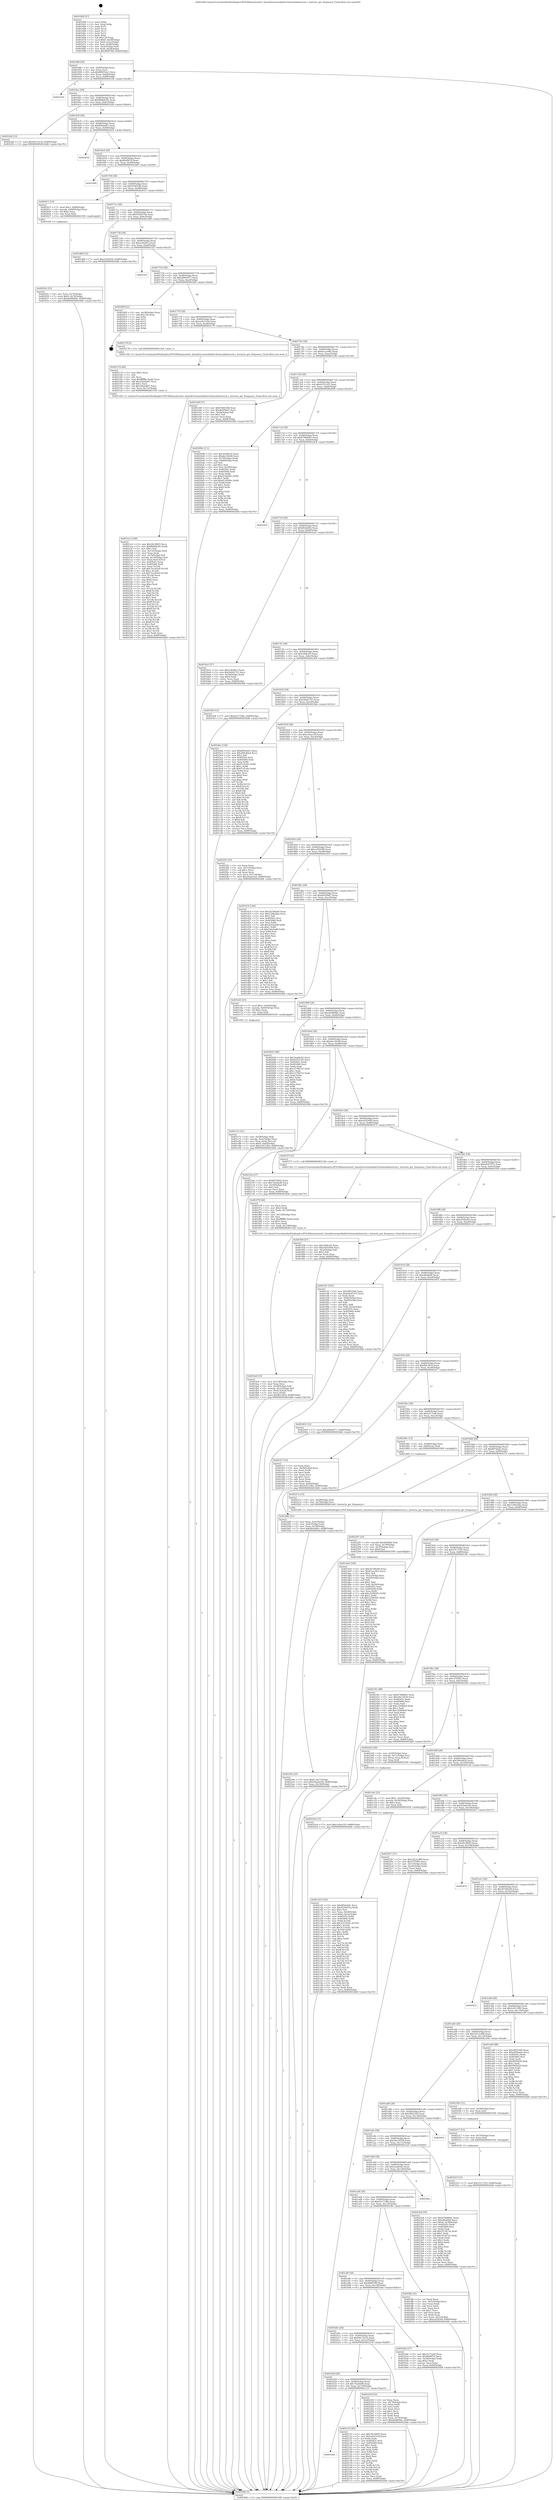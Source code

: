 digraph "0x401660" {
  label = "0x401660 (/mnt/c/Users/mathe/Desktop/tcc/POCII/binaries/extr_linuxdriversmediadvb-frontendshorus3a.c_horus3a_get_frequency_Final-ollvm.out::main(0))"
  labelloc = "t"
  node[shape=record]

  Entry [label="",width=0.3,height=0.3,shape=circle,fillcolor=black,style=filled]
  "0x40168f" [label="{
     0x40168f [29]\l
     | [instrs]\l
     &nbsp;&nbsp;0x40168f \<+3\>: mov -0x80(%rbp),%eax\l
     &nbsp;&nbsp;0x401692 \<+2\>: mov %eax,%ecx\l
     &nbsp;&nbsp;0x401694 \<+6\>: sub $0x89819ce1,%ecx\l
     &nbsp;&nbsp;0x40169a \<+6\>: mov %eax,-0x84(%rbp)\l
     &nbsp;&nbsp;0x4016a0 \<+6\>: mov %ecx,-0x88(%rbp)\l
     &nbsp;&nbsp;0x4016a6 \<+6\>: je 000000000040233b \<main+0xcdb\>\l
  }"]
  "0x40233b" [label="{
     0x40233b\l
  }", style=dashed]
  "0x4016ac" [label="{
     0x4016ac [28]\l
     | [instrs]\l
     &nbsp;&nbsp;0x4016ac \<+5\>: jmp 00000000004016b1 \<main+0x51\>\l
     &nbsp;&nbsp;0x4016b1 \<+6\>: mov -0x84(%rbp),%eax\l
     &nbsp;&nbsp;0x4016b7 \<+5\>: sub $0x8b8d434c,%eax\l
     &nbsp;&nbsp;0x4016bc \<+6\>: mov %eax,-0x8c(%rbp)\l
     &nbsp;&nbsp;0x4016c2 \<+6\>: je 000000000040224d \<main+0xbed\>\l
  }"]
  Exit [label="",width=0.3,height=0.3,shape=circle,fillcolor=black,style=filled,peripheries=2]
  "0x40224d" [label="{
     0x40224d [12]\l
     | [instrs]\l
     &nbsp;&nbsp;0x40224d \<+7\>: movl $0x64c72e1b,-0x80(%rbp)\l
     &nbsp;&nbsp;0x402254 \<+5\>: jmp 00000000004024d6 \<main+0xe76\>\l
  }"]
  "0x4016c8" [label="{
     0x4016c8 [28]\l
     | [instrs]\l
     &nbsp;&nbsp;0x4016c8 \<+5\>: jmp 00000000004016cd \<main+0x6d\>\l
     &nbsp;&nbsp;0x4016cd \<+6\>: mov -0x84(%rbp),%eax\l
     &nbsp;&nbsp;0x4016d3 \<+5\>: sub $0x8f56eb01,%eax\l
     &nbsp;&nbsp;0x4016d8 \<+6\>: mov %eax,-0x90(%rbp)\l
     &nbsp;&nbsp;0x4016de \<+6\>: je 0000000000402424 \<main+0xdc4\>\l
  }"]
  "0x402323" [label="{
     0x402323 [12]\l
     | [instrs]\l
     &nbsp;&nbsp;0x402323 \<+7\>: movl $0x1f1c7235,-0x80(%rbp)\l
     &nbsp;&nbsp;0x40232a \<+5\>: jmp 00000000004024d6 \<main+0xe76\>\l
  }"]
  "0x402424" [label="{
     0x402424\l
  }", style=dashed]
  "0x4016e4" [label="{
     0x4016e4 [28]\l
     | [instrs]\l
     &nbsp;&nbsp;0x4016e4 \<+5\>: jmp 00000000004016e9 \<main+0x89\>\l
     &nbsp;&nbsp;0x4016e9 \<+6\>: mov -0x84(%rbp),%eax\l
     &nbsp;&nbsp;0x4016ef \<+5\>: sub $0x8fef0f7d,%eax\l
     &nbsp;&nbsp;0x4016f4 \<+6\>: mov %eax,-0x94(%rbp)\l
     &nbsp;&nbsp;0x4016fa \<+6\>: je 0000000000401b69 \<main+0x509\>\l
  }"]
  "0x402317" [label="{
     0x402317 [12]\l
     | [instrs]\l
     &nbsp;&nbsp;0x402317 \<+4\>: mov -0x70(%rbp),%rax\l
     &nbsp;&nbsp;0x40231b \<+3\>: mov %rax,%rdi\l
     &nbsp;&nbsp;0x40231e \<+5\>: call 0000000000401030 \<free@plt\>\l
     | [calls]\l
     &nbsp;&nbsp;0x401030 \{1\} (unknown)\l
  }"]
  "0x401b69" [label="{
     0x401b69\l
  }", style=dashed]
  "0x401700" [label="{
     0x401700 [28]\l
     | [instrs]\l
     &nbsp;&nbsp;0x401700 \<+5\>: jmp 0000000000401705 \<main+0xa5\>\l
     &nbsp;&nbsp;0x401705 \<+6\>: mov -0x84(%rbp),%eax\l
     &nbsp;&nbsp;0x40170b \<+5\>: sub $0x918d35f6,%eax\l
     &nbsp;&nbsp;0x401710 \<+6\>: mov %eax,-0x98(%rbp)\l
     &nbsp;&nbsp;0x401716 \<+6\>: je 0000000000402015 \<main+0x9b5\>\l
  }"]
  "0x4022e6" [label="{
     0x4022e6 [12]\l
     | [instrs]\l
     &nbsp;&nbsp;0x4022e6 \<+7\>: movl $0xcc0aec29,-0x80(%rbp)\l
     &nbsp;&nbsp;0x4022ed \<+5\>: jmp 00000000004024d6 \<main+0xe76\>\l
  }"]
  "0x402015" [label="{
     0x402015 [23]\l
     | [instrs]\l
     &nbsp;&nbsp;0x402015 \<+7\>: movl $0x1,-0x68(%rbp)\l
     &nbsp;&nbsp;0x40201c \<+4\>: movslq -0x68(%rbp),%rax\l
     &nbsp;&nbsp;0x402020 \<+4\>: shl $0x2,%rax\l
     &nbsp;&nbsp;0x402024 \<+3\>: mov %rax,%rdi\l
     &nbsp;&nbsp;0x402027 \<+5\>: call 0000000000401050 \<malloc@plt\>\l
     | [calls]\l
     &nbsp;&nbsp;0x401050 \{1\} (unknown)\l
  }"]
  "0x40171c" [label="{
     0x40171c [28]\l
     | [instrs]\l
     &nbsp;&nbsp;0x40171c \<+5\>: jmp 0000000000401721 \<main+0xc1\>\l
     &nbsp;&nbsp;0x401721 \<+6\>: mov -0x84(%rbp),%eax\l
     &nbsp;&nbsp;0x401727 \<+5\>: sub $0x932b079a,%eax\l
     &nbsp;&nbsp;0x40172c \<+6\>: mov %eax,-0x9c(%rbp)\l
     &nbsp;&nbsp;0x401732 \<+6\>: je 0000000000401d08 \<main+0x6a8\>\l
  }"]
  "0x40229e" [label="{
     0x40229e [25]\l
     | [instrs]\l
     &nbsp;&nbsp;0x40229e \<+7\>: movl $0x0,-0x7c(%rbp)\l
     &nbsp;&nbsp;0x4022a5 \<+7\>: movl $0x20aeb144,-0x80(%rbp)\l
     &nbsp;&nbsp;0x4022ac \<+6\>: mov %eax,-0x140(%rbp)\l
     &nbsp;&nbsp;0x4022b2 \<+5\>: jmp 00000000004024d6 \<main+0xe76\>\l
  }"]
  "0x401d08" [label="{
     0x401d08 [12]\l
     | [instrs]\l
     &nbsp;&nbsp;0x401d08 \<+7\>: movl $0xcef24294,-0x80(%rbp)\l
     &nbsp;&nbsp;0x401d0f \<+5\>: jmp 00000000004024d6 \<main+0xe76\>\l
  }"]
  "0x401738" [label="{
     0x401738 [28]\l
     | [instrs]\l
     &nbsp;&nbsp;0x401738 \<+5\>: jmp 000000000040173d \<main+0xdd\>\l
     &nbsp;&nbsp;0x40173d \<+6\>: mov -0x84(%rbp),%eax\l
     &nbsp;&nbsp;0x401743 \<+5\>: sub $0xa34ef0c3,%eax\l
     &nbsp;&nbsp;0x401748 \<+6\>: mov %eax,-0xa0(%rbp)\l
     &nbsp;&nbsp;0x40174e \<+6\>: je 000000000040232f \<main+0xccf\>\l
  }"]
  "0x402287" [label="{
     0x402287 [23]\l
     | [instrs]\l
     &nbsp;&nbsp;0x402287 \<+10\>: movabs $0x4030b6,%rdi\l
     &nbsp;&nbsp;0x402291 \<+3\>: mov %eax,-0x78(%rbp)\l
     &nbsp;&nbsp;0x402294 \<+3\>: mov -0x78(%rbp),%esi\l
     &nbsp;&nbsp;0x402297 \<+2\>: mov $0x0,%al\l
     &nbsp;&nbsp;0x402299 \<+5\>: call 0000000000401040 \<printf@plt\>\l
     | [calls]\l
     &nbsp;&nbsp;0x401040 \{1\} (unknown)\l
  }"]
  "0x40232f" [label="{
     0x40232f\l
  }", style=dashed]
  "0x401754" [label="{
     0x401754 [28]\l
     | [instrs]\l
     &nbsp;&nbsp;0x401754 \<+5\>: jmp 0000000000401759 \<main+0xf9\>\l
     &nbsp;&nbsp;0x401759 \<+6\>: mov -0x84(%rbp),%eax\l
     &nbsp;&nbsp;0x40175f \<+5\>: sub $0xa606e877,%eax\l
     &nbsp;&nbsp;0x401764 \<+6\>: mov %eax,-0xa4(%rbp)\l
     &nbsp;&nbsp;0x40176a \<+6\>: je 000000000040240f \<main+0xdaf\>\l
  }"]
  "0x4021a5" [label="{
     0x4021a5 [168]\l
     | [instrs]\l
     &nbsp;&nbsp;0x4021a5 \<+5\>: mov $0x28c3fb93,%ecx\l
     &nbsp;&nbsp;0x4021aa \<+5\>: mov $0x8b8d434c,%edx\l
     &nbsp;&nbsp;0x4021af \<+3\>: mov $0x1,%sil\l
     &nbsp;&nbsp;0x4021b2 \<+6\>: mov -0x13c(%rbp),%edi\l
     &nbsp;&nbsp;0x4021b8 \<+3\>: imul %eax,%edi\l
     &nbsp;&nbsp;0x4021bb \<+4\>: mov -0x70(%rbp),%r8\l
     &nbsp;&nbsp;0x4021bf \<+4\>: movslq -0x74(%rbp),%r9\l
     &nbsp;&nbsp;0x4021c3 \<+4\>: mov %edi,(%r8,%r9,4)\l
     &nbsp;&nbsp;0x4021c7 \<+7\>: mov 0x40505c,%eax\l
     &nbsp;&nbsp;0x4021ce \<+7\>: mov 0x405060,%edi\l
     &nbsp;&nbsp;0x4021d5 \<+3\>: mov %eax,%r10d\l
     &nbsp;&nbsp;0x4021d8 \<+7\>: add $0x7ecc65a9,%r10d\l
     &nbsp;&nbsp;0x4021df \<+4\>: sub $0x1,%r10d\l
     &nbsp;&nbsp;0x4021e3 \<+7\>: sub $0x7ecc65a9,%r10d\l
     &nbsp;&nbsp;0x4021ea \<+4\>: imul %r10d,%eax\l
     &nbsp;&nbsp;0x4021ee \<+3\>: and $0x1,%eax\l
     &nbsp;&nbsp;0x4021f1 \<+3\>: cmp $0x0,%eax\l
     &nbsp;&nbsp;0x4021f4 \<+4\>: sete %r11b\l
     &nbsp;&nbsp;0x4021f8 \<+3\>: cmp $0xa,%edi\l
     &nbsp;&nbsp;0x4021fb \<+3\>: setl %bl\l
     &nbsp;&nbsp;0x4021fe \<+3\>: mov %r11b,%r14b\l
     &nbsp;&nbsp;0x402201 \<+4\>: xor $0xff,%r14b\l
     &nbsp;&nbsp;0x402205 \<+3\>: mov %bl,%r15b\l
     &nbsp;&nbsp;0x402208 \<+4\>: xor $0xff,%r15b\l
     &nbsp;&nbsp;0x40220c \<+4\>: xor $0x1,%sil\l
     &nbsp;&nbsp;0x402210 \<+3\>: mov %r14b,%r12b\l
     &nbsp;&nbsp;0x402213 \<+4\>: and $0xff,%r12b\l
     &nbsp;&nbsp;0x402217 \<+3\>: and %sil,%r11b\l
     &nbsp;&nbsp;0x40221a \<+3\>: mov %r15b,%r13b\l
     &nbsp;&nbsp;0x40221d \<+4\>: and $0xff,%r13b\l
     &nbsp;&nbsp;0x402221 \<+3\>: and %sil,%bl\l
     &nbsp;&nbsp;0x402224 \<+3\>: or %r11b,%r12b\l
     &nbsp;&nbsp;0x402227 \<+3\>: or %bl,%r13b\l
     &nbsp;&nbsp;0x40222a \<+3\>: xor %r13b,%r12b\l
     &nbsp;&nbsp;0x40222d \<+3\>: or %r15b,%r14b\l
     &nbsp;&nbsp;0x402230 \<+4\>: xor $0xff,%r14b\l
     &nbsp;&nbsp;0x402234 \<+4\>: or $0x1,%sil\l
     &nbsp;&nbsp;0x402238 \<+3\>: and %sil,%r14b\l
     &nbsp;&nbsp;0x40223b \<+3\>: or %r14b,%r12b\l
     &nbsp;&nbsp;0x40223e \<+4\>: test $0x1,%r12b\l
     &nbsp;&nbsp;0x402242 \<+3\>: cmovne %edx,%ecx\l
     &nbsp;&nbsp;0x402245 \<+3\>: mov %ecx,-0x80(%rbp)\l
     &nbsp;&nbsp;0x402248 \<+5\>: jmp 00000000004024d6 \<main+0xe76\>\l
  }"]
  "0x40240f" [label="{
     0x40240f [21]\l
     | [instrs]\l
     &nbsp;&nbsp;0x40240f \<+3\>: mov -0x38(%rbp),%eax\l
     &nbsp;&nbsp;0x402412 \<+7\>: add $0x128,%rsp\l
     &nbsp;&nbsp;0x402419 \<+1\>: pop %rbx\l
     &nbsp;&nbsp;0x40241a \<+2\>: pop %r12\l
     &nbsp;&nbsp;0x40241c \<+2\>: pop %r13\l
     &nbsp;&nbsp;0x40241e \<+2\>: pop %r14\l
     &nbsp;&nbsp;0x402420 \<+2\>: pop %r15\l
     &nbsp;&nbsp;0x402422 \<+1\>: pop %rbp\l
     &nbsp;&nbsp;0x402423 \<+1\>: ret\l
  }"]
  "0x401770" [label="{
     0x401770 [28]\l
     | [instrs]\l
     &nbsp;&nbsp;0x401770 \<+5\>: jmp 0000000000401775 \<main+0x115\>\l
     &nbsp;&nbsp;0x401775 \<+6\>: mov -0x84(%rbp),%eax\l
     &nbsp;&nbsp;0x40177b \<+5\>: sub $0xae9a7e5d,%eax\l
     &nbsp;&nbsp;0x401780 \<+6\>: mov %eax,-0xa8(%rbp)\l
     &nbsp;&nbsp;0x401786 \<+6\>: je 0000000000402178 \<main+0xb18\>\l
  }"]
  "0x40217d" [label="{
     0x40217d [40]\l
     | [instrs]\l
     &nbsp;&nbsp;0x40217d \<+5\>: mov $0x2,%ecx\l
     &nbsp;&nbsp;0x402182 \<+1\>: cltd\l
     &nbsp;&nbsp;0x402183 \<+2\>: idiv %ecx\l
     &nbsp;&nbsp;0x402185 \<+6\>: imul $0xfffffffe,%edx,%ecx\l
     &nbsp;&nbsp;0x40218b \<+6\>: add $0x18e0a607,%ecx\l
     &nbsp;&nbsp;0x402191 \<+3\>: add $0x1,%ecx\l
     &nbsp;&nbsp;0x402194 \<+6\>: sub $0x18e0a607,%ecx\l
     &nbsp;&nbsp;0x40219a \<+6\>: mov %ecx,-0x13c(%rbp)\l
     &nbsp;&nbsp;0x4021a0 \<+5\>: call 0000000000401160 \<next_i\>\l
     | [calls]\l
     &nbsp;&nbsp;0x401160 \{1\} (/mnt/c/Users/mathe/Desktop/tcc/POCII/binaries/extr_linuxdriversmediadvb-frontendshorus3a.c_horus3a_get_frequency_Final-ollvm.out::next_i)\l
  }"]
  "0x402178" [label="{
     0x402178 [5]\l
     | [instrs]\l
     &nbsp;&nbsp;0x402178 \<+5\>: call 0000000000401160 \<next_i\>\l
     | [calls]\l
     &nbsp;&nbsp;0x401160 \{1\} (/mnt/c/Users/mathe/Desktop/tcc/POCII/binaries/extr_linuxdriversmediadvb-frontendshorus3a.c_horus3a_get_frequency_Final-ollvm.out::next_i)\l
  }"]
  "0x40178c" [label="{
     0x40178c [28]\l
     | [instrs]\l
     &nbsp;&nbsp;0x40178c \<+5\>: jmp 0000000000401791 \<main+0x131\>\l
     &nbsp;&nbsp;0x401791 \<+6\>: mov -0x84(%rbp),%eax\l
     &nbsp;&nbsp;0x401797 \<+5\>: sub $0xb1acc60c,%eax\l
     &nbsp;&nbsp;0x40179c \<+6\>: mov %eax,-0xac(%rbp)\l
     &nbsp;&nbsp;0x4017a2 \<+6\>: je 0000000000401e48 \<main+0x7e8\>\l
  }"]
  "0x401b44" [label="{
     0x401b44\l
  }", style=dashed]
  "0x401e48" [label="{
     0x401e48 [27]\l
     | [instrs]\l
     &nbsp;&nbsp;0x401e48 \<+5\>: mov $0x918d35f6,%eax\l
     &nbsp;&nbsp;0x401e4d \<+5\>: mov $0xd05f58d7,%ecx\l
     &nbsp;&nbsp;0x401e52 \<+3\>: mov -0x2b(%rbp),%dl\l
     &nbsp;&nbsp;0x401e55 \<+3\>: test $0x1,%dl\l
     &nbsp;&nbsp;0x401e58 \<+3\>: cmovne %ecx,%eax\l
     &nbsp;&nbsp;0x401e5b \<+3\>: mov %eax,-0x80(%rbp)\l
     &nbsp;&nbsp;0x401e5e \<+5\>: jmp 00000000004024d6 \<main+0xe76\>\l
  }"]
  "0x4017a8" [label="{
     0x4017a8 [28]\l
     | [instrs]\l
     &nbsp;&nbsp;0x4017a8 \<+5\>: jmp 00000000004017ad \<main+0x14d\>\l
     &nbsp;&nbsp;0x4017ad \<+6\>: mov -0x84(%rbp),%eax\l
     &nbsp;&nbsp;0x4017b3 \<+5\>: sub $0xb1f51c65,%eax\l
     &nbsp;&nbsp;0x4017b8 \<+6\>: mov %eax,-0xb0(%rbp)\l
     &nbsp;&nbsp;0x4017be \<+6\>: je 000000000040209b \<main+0xa3b\>\l
  }"]
  "0x402125" [label="{
     0x402125 [83]\l
     | [instrs]\l
     &nbsp;&nbsp;0x402125 \<+5\>: mov $0x28c3fb93,%eax\l
     &nbsp;&nbsp;0x40212a \<+5\>: mov $0xae9a7e5d,%ecx\l
     &nbsp;&nbsp;0x40212f \<+2\>: xor %edx,%edx\l
     &nbsp;&nbsp;0x402131 \<+7\>: mov 0x40505c,%esi\l
     &nbsp;&nbsp;0x402138 \<+7\>: mov 0x405060,%edi\l
     &nbsp;&nbsp;0x40213f \<+3\>: sub $0x1,%edx\l
     &nbsp;&nbsp;0x402142 \<+3\>: mov %esi,%r8d\l
     &nbsp;&nbsp;0x402145 \<+3\>: add %edx,%r8d\l
     &nbsp;&nbsp;0x402148 \<+4\>: imul %r8d,%esi\l
     &nbsp;&nbsp;0x40214c \<+3\>: and $0x1,%esi\l
     &nbsp;&nbsp;0x40214f \<+3\>: cmp $0x0,%esi\l
     &nbsp;&nbsp;0x402152 \<+4\>: sete %r9b\l
     &nbsp;&nbsp;0x402156 \<+3\>: cmp $0xa,%edi\l
     &nbsp;&nbsp;0x402159 \<+4\>: setl %r10b\l
     &nbsp;&nbsp;0x40215d \<+3\>: mov %r9b,%r11b\l
     &nbsp;&nbsp;0x402160 \<+3\>: and %r10b,%r11b\l
     &nbsp;&nbsp;0x402163 \<+3\>: xor %r10b,%r9b\l
     &nbsp;&nbsp;0x402166 \<+3\>: or %r9b,%r11b\l
     &nbsp;&nbsp;0x402169 \<+4\>: test $0x1,%r11b\l
     &nbsp;&nbsp;0x40216d \<+3\>: cmovne %ecx,%eax\l
     &nbsp;&nbsp;0x402170 \<+3\>: mov %eax,-0x80(%rbp)\l
     &nbsp;&nbsp;0x402173 \<+5\>: jmp 00000000004024d6 \<main+0xe76\>\l
  }"]
  "0x40209b" [label="{
     0x40209b [111]\l
     | [instrs]\l
     &nbsp;&nbsp;0x40209b \<+5\>: mov $0x3eaf4e42,%eax\l
     &nbsp;&nbsp;0x4020a0 \<+5\>: mov $0xdec342d6,%ecx\l
     &nbsp;&nbsp;0x4020a5 \<+3\>: mov -0x74(%rbp),%edx\l
     &nbsp;&nbsp;0x4020a8 \<+3\>: cmp -0x68(%rbp),%edx\l
     &nbsp;&nbsp;0x4020ab \<+4\>: setl %sil\l
     &nbsp;&nbsp;0x4020af \<+4\>: and $0x1,%sil\l
     &nbsp;&nbsp;0x4020b3 \<+4\>: mov %sil,-0x29(%rbp)\l
     &nbsp;&nbsp;0x4020b7 \<+7\>: mov 0x40505c,%edx\l
     &nbsp;&nbsp;0x4020be \<+7\>: mov 0x405060,%edi\l
     &nbsp;&nbsp;0x4020c5 \<+3\>: mov %edx,%r8d\l
     &nbsp;&nbsp;0x4020c8 \<+7\>: sub $0xd15d260c,%r8d\l
     &nbsp;&nbsp;0x4020cf \<+4\>: sub $0x1,%r8d\l
     &nbsp;&nbsp;0x4020d3 \<+7\>: add $0xd15d260c,%r8d\l
     &nbsp;&nbsp;0x4020da \<+4\>: imul %r8d,%edx\l
     &nbsp;&nbsp;0x4020de \<+3\>: and $0x1,%edx\l
     &nbsp;&nbsp;0x4020e1 \<+3\>: cmp $0x0,%edx\l
     &nbsp;&nbsp;0x4020e4 \<+4\>: sete %sil\l
     &nbsp;&nbsp;0x4020e8 \<+3\>: cmp $0xa,%edi\l
     &nbsp;&nbsp;0x4020eb \<+4\>: setl %r9b\l
     &nbsp;&nbsp;0x4020ef \<+3\>: mov %sil,%r10b\l
     &nbsp;&nbsp;0x4020f2 \<+3\>: and %r9b,%r10b\l
     &nbsp;&nbsp;0x4020f5 \<+3\>: xor %r9b,%sil\l
     &nbsp;&nbsp;0x4020f8 \<+3\>: or %sil,%r10b\l
     &nbsp;&nbsp;0x4020fb \<+4\>: test $0x1,%r10b\l
     &nbsp;&nbsp;0x4020ff \<+3\>: cmovne %ecx,%eax\l
     &nbsp;&nbsp;0x402102 \<+3\>: mov %eax,-0x80(%rbp)\l
     &nbsp;&nbsp;0x402105 \<+5\>: jmp 00000000004024d6 \<main+0xe76\>\l
  }"]
  "0x4017c4" [label="{
     0x4017c4 [28]\l
     | [instrs]\l
     &nbsp;&nbsp;0x4017c4 \<+5\>: jmp 00000000004017c9 \<main+0x169\>\l
     &nbsp;&nbsp;0x4017c9 \<+6\>: mov -0x84(%rbp),%eax\l
     &nbsp;&nbsp;0x4017cf \<+5\>: sub $0xb79b80d1,%eax\l
     &nbsp;&nbsp;0x4017d4 \<+6\>: mov %eax,-0xb4(%rbp)\l
     &nbsp;&nbsp;0x4017da \<+6\>: je 00000000004024c8 \<main+0xe68\>\l
  }"]
  "0x401b28" [label="{
     0x401b28 [28]\l
     | [instrs]\l
     &nbsp;&nbsp;0x401b28 \<+5\>: jmp 0000000000401b2d \<main+0x4cd\>\l
     &nbsp;&nbsp;0x401b2d \<+6\>: mov -0x84(%rbp),%eax\l
     &nbsp;&nbsp;0x401b33 \<+5\>: sub $0x74a4def6,%eax\l
     &nbsp;&nbsp;0x401b38 \<+6\>: mov %eax,-0x130(%rbp)\l
     &nbsp;&nbsp;0x401b3e \<+6\>: je 0000000000402125 \<main+0xac5\>\l
  }"]
  "0x4024c8" [label="{
     0x4024c8\l
  }", style=dashed]
  "0x4017e0" [label="{
     0x4017e0 [28]\l
     | [instrs]\l
     &nbsp;&nbsp;0x4017e0 \<+5\>: jmp 00000000004017e5 \<main+0x185\>\l
     &nbsp;&nbsp;0x4017e5 \<+6\>: mov -0x84(%rbp),%eax\l
     &nbsp;&nbsp;0x4017eb \<+5\>: sub $0xb8cfa065,%eax\l
     &nbsp;&nbsp;0x4017f0 \<+6\>: mov %eax,-0xb8(%rbp)\l
     &nbsp;&nbsp;0x4017f6 \<+6\>: je 0000000000401ba3 \<main+0x543\>\l
  }"]
  "0x402259" [label="{
     0x402259 [33]\l
     | [instrs]\l
     &nbsp;&nbsp;0x402259 \<+2\>: xor %eax,%eax\l
     &nbsp;&nbsp;0x40225b \<+3\>: mov -0x74(%rbp),%ecx\l
     &nbsp;&nbsp;0x40225e \<+2\>: mov %eax,%edx\l
     &nbsp;&nbsp;0x402260 \<+2\>: sub %ecx,%edx\l
     &nbsp;&nbsp;0x402262 \<+2\>: mov %eax,%ecx\l
     &nbsp;&nbsp;0x402264 \<+3\>: sub $0x1,%ecx\l
     &nbsp;&nbsp;0x402267 \<+2\>: add %ecx,%edx\l
     &nbsp;&nbsp;0x402269 \<+2\>: sub %edx,%eax\l
     &nbsp;&nbsp;0x40226b \<+3\>: mov %eax,-0x74(%rbp)\l
     &nbsp;&nbsp;0x40226e \<+7\>: movl $0xde0809dc,-0x80(%rbp)\l
     &nbsp;&nbsp;0x402275 \<+5\>: jmp 00000000004024d6 \<main+0xe76\>\l
  }"]
  "0x401ba3" [label="{
     0x401ba3 [27]\l
     | [instrs]\l
     &nbsp;&nbsp;0x401ba3 \<+5\>: mov $0xa34ef0c3,%eax\l
     &nbsp;&nbsp;0x401ba8 \<+5\>: mov $0xcb0d5725,%ecx\l
     &nbsp;&nbsp;0x401bad \<+3\>: mov -0x30(%rbp),%edx\l
     &nbsp;&nbsp;0x401bb0 \<+3\>: cmp $0x0,%edx\l
     &nbsp;&nbsp;0x401bb3 \<+3\>: cmove %ecx,%eax\l
     &nbsp;&nbsp;0x401bb6 \<+3\>: mov %eax,-0x80(%rbp)\l
     &nbsp;&nbsp;0x401bb9 \<+5\>: jmp 00000000004024d6 \<main+0xe76\>\l
  }"]
  "0x4017fc" [label="{
     0x4017fc [28]\l
     | [instrs]\l
     &nbsp;&nbsp;0x4017fc \<+5\>: jmp 0000000000401801 \<main+0x1a1\>\l
     &nbsp;&nbsp;0x401801 \<+6\>: mov -0x84(%rbp),%eax\l
     &nbsp;&nbsp;0x401807 \<+5\>: sub $0xc66fcaf5,%eax\l
     &nbsp;&nbsp;0x40180c \<+6\>: mov %eax,-0xbc(%rbp)\l
     &nbsp;&nbsp;0x401812 \<+6\>: je 0000000000401fe8 \<main+0x988\>\l
  }"]
  "0x40202c" [label="{
     0x40202c [23]\l
     | [instrs]\l
     &nbsp;&nbsp;0x40202c \<+4\>: mov %rax,-0x70(%rbp)\l
     &nbsp;&nbsp;0x402030 \<+7\>: movl $0x0,-0x74(%rbp)\l
     &nbsp;&nbsp;0x402037 \<+7\>: movl $0xde0809dc,-0x80(%rbp)\l
     &nbsp;&nbsp;0x40203e \<+5\>: jmp 00000000004024d6 \<main+0xe76\>\l
  }"]
  "0x401fe8" [label="{
     0x401fe8 [12]\l
     | [instrs]\l
     &nbsp;&nbsp;0x401fe8 \<+7\>: movl $0x42e719be,-0x80(%rbp)\l
     &nbsp;&nbsp;0x401fef \<+5\>: jmp 00000000004024d6 \<main+0xe76\>\l
  }"]
  "0x401818" [label="{
     0x401818 [28]\l
     | [instrs]\l
     &nbsp;&nbsp;0x401818 \<+5\>: jmp 000000000040181d \<main+0x1bd\>\l
     &nbsp;&nbsp;0x40181d \<+6\>: mov -0x84(%rbp),%eax\l
     &nbsp;&nbsp;0x401823 \<+5\>: sub $0xcb0d5725,%eax\l
     &nbsp;&nbsp;0x401828 \<+6\>: mov %eax,-0xc0(%rbp)\l
     &nbsp;&nbsp;0x40182e \<+6\>: je 0000000000401bbe \<main+0x55e\>\l
  }"]
  "0x401fa4" [label="{
     0x401fa4 [35]\l
     | [instrs]\l
     &nbsp;&nbsp;0x401fa4 \<+6\>: mov -0x138(%rbp),%ecx\l
     &nbsp;&nbsp;0x401faa \<+3\>: imul %eax,%ecx\l
     &nbsp;&nbsp;0x401fad \<+4\>: mov -0x58(%rbp),%rdi\l
     &nbsp;&nbsp;0x401fb1 \<+4\>: movslq -0x5c(%rbp),%r8\l
     &nbsp;&nbsp;0x401fb5 \<+4\>: mov (%rdi,%r8,8),%rdi\l
     &nbsp;&nbsp;0x401fb9 \<+2\>: mov %ecx,(%rdi)\l
     &nbsp;&nbsp;0x401fbb \<+7\>: movl $0xfbfc38c9,-0x80(%rbp)\l
     &nbsp;&nbsp;0x401fc2 \<+5\>: jmp 00000000004024d6 \<main+0xe76\>\l
  }"]
  "0x401bbe" [label="{
     0x401bbe [144]\l
     | [instrs]\l
     &nbsp;&nbsp;0x401bbe \<+5\>: mov $0x8f56eb01,%eax\l
     &nbsp;&nbsp;0x401bc3 \<+5\>: mov $0x209c84c6,%ecx\l
     &nbsp;&nbsp;0x401bc8 \<+2\>: mov $0x1,%dl\l
     &nbsp;&nbsp;0x401bca \<+7\>: mov 0x40505c,%esi\l
     &nbsp;&nbsp;0x401bd1 \<+7\>: mov 0x405060,%edi\l
     &nbsp;&nbsp;0x401bd8 \<+3\>: mov %esi,%r8d\l
     &nbsp;&nbsp;0x401bdb \<+7\>: sub $0xf7cf1a0c,%r8d\l
     &nbsp;&nbsp;0x401be2 \<+4\>: sub $0x1,%r8d\l
     &nbsp;&nbsp;0x401be6 \<+7\>: add $0xf7cf1a0c,%r8d\l
     &nbsp;&nbsp;0x401bed \<+4\>: imul %r8d,%esi\l
     &nbsp;&nbsp;0x401bf1 \<+3\>: and $0x1,%esi\l
     &nbsp;&nbsp;0x401bf4 \<+3\>: cmp $0x0,%esi\l
     &nbsp;&nbsp;0x401bf7 \<+4\>: sete %r9b\l
     &nbsp;&nbsp;0x401bfb \<+3\>: cmp $0xa,%edi\l
     &nbsp;&nbsp;0x401bfe \<+4\>: setl %r10b\l
     &nbsp;&nbsp;0x401c02 \<+3\>: mov %r9b,%r11b\l
     &nbsp;&nbsp;0x401c05 \<+4\>: xor $0xff,%r11b\l
     &nbsp;&nbsp;0x401c09 \<+3\>: mov %r10b,%bl\l
     &nbsp;&nbsp;0x401c0c \<+3\>: xor $0xff,%bl\l
     &nbsp;&nbsp;0x401c0f \<+3\>: xor $0x0,%dl\l
     &nbsp;&nbsp;0x401c12 \<+3\>: mov %r11b,%r14b\l
     &nbsp;&nbsp;0x401c15 \<+4\>: and $0x0,%r14b\l
     &nbsp;&nbsp;0x401c19 \<+3\>: and %dl,%r9b\l
     &nbsp;&nbsp;0x401c1c \<+3\>: mov %bl,%r15b\l
     &nbsp;&nbsp;0x401c1f \<+4\>: and $0x0,%r15b\l
     &nbsp;&nbsp;0x401c23 \<+3\>: and %dl,%r10b\l
     &nbsp;&nbsp;0x401c26 \<+3\>: or %r9b,%r14b\l
     &nbsp;&nbsp;0x401c29 \<+3\>: or %r10b,%r15b\l
     &nbsp;&nbsp;0x401c2c \<+3\>: xor %r15b,%r14b\l
     &nbsp;&nbsp;0x401c2f \<+3\>: or %bl,%r11b\l
     &nbsp;&nbsp;0x401c32 \<+4\>: xor $0xff,%r11b\l
     &nbsp;&nbsp;0x401c36 \<+3\>: or $0x0,%dl\l
     &nbsp;&nbsp;0x401c39 \<+3\>: and %dl,%r11b\l
     &nbsp;&nbsp;0x401c3c \<+3\>: or %r11b,%r14b\l
     &nbsp;&nbsp;0x401c3f \<+4\>: test $0x1,%r14b\l
     &nbsp;&nbsp;0x401c43 \<+3\>: cmovne %ecx,%eax\l
     &nbsp;&nbsp;0x401c46 \<+3\>: mov %eax,-0x80(%rbp)\l
     &nbsp;&nbsp;0x401c49 \<+5\>: jmp 00000000004024d6 \<main+0xe76\>\l
  }"]
  "0x401834" [label="{
     0x401834 [28]\l
     | [instrs]\l
     &nbsp;&nbsp;0x401834 \<+5\>: jmp 0000000000401839 \<main+0x1d9\>\l
     &nbsp;&nbsp;0x401839 \<+6\>: mov -0x84(%rbp),%eax\l
     &nbsp;&nbsp;0x40183f \<+5\>: sub $0xcc0aec29,%eax\l
     &nbsp;&nbsp;0x401844 \<+6\>: mov %eax,-0xc4(%rbp)\l
     &nbsp;&nbsp;0x40184a \<+6\>: je 00000000004022f2 \<main+0xc92\>\l
  }"]
  "0x401f78" [label="{
     0x401f78 [44]\l
     | [instrs]\l
     &nbsp;&nbsp;0x401f78 \<+2\>: xor %ecx,%ecx\l
     &nbsp;&nbsp;0x401f7a \<+5\>: mov $0x2,%edx\l
     &nbsp;&nbsp;0x401f7f \<+6\>: mov %edx,-0x134(%rbp)\l
     &nbsp;&nbsp;0x401f85 \<+1\>: cltd\l
     &nbsp;&nbsp;0x401f86 \<+6\>: mov -0x134(%rbp),%esi\l
     &nbsp;&nbsp;0x401f8c \<+2\>: idiv %esi\l
     &nbsp;&nbsp;0x401f8e \<+6\>: imul $0xfffffffe,%edx,%edx\l
     &nbsp;&nbsp;0x401f94 \<+3\>: sub $0x1,%ecx\l
     &nbsp;&nbsp;0x401f97 \<+2\>: sub %ecx,%edx\l
     &nbsp;&nbsp;0x401f99 \<+6\>: mov %edx,-0x138(%rbp)\l
     &nbsp;&nbsp;0x401f9f \<+5\>: call 0000000000401160 \<next_i\>\l
     | [calls]\l
     &nbsp;&nbsp;0x401160 \{1\} (/mnt/c/Users/mathe/Desktop/tcc/POCII/binaries/extr_linuxdriversmediadvb-frontendshorus3a.c_horus3a_get_frequency_Final-ollvm.out::next_i)\l
  }"]
  "0x4022f2" [label="{
     0x4022f2 [25]\l
     | [instrs]\l
     &nbsp;&nbsp;0x4022f2 \<+2\>: xor %eax,%eax\l
     &nbsp;&nbsp;0x4022f4 \<+3\>: mov -0x7c(%rbp),%ecx\l
     &nbsp;&nbsp;0x4022f7 \<+3\>: sub $0x1,%eax\l
     &nbsp;&nbsp;0x4022fa \<+2\>: sub %eax,%ecx\l
     &nbsp;&nbsp;0x4022fc \<+3\>: mov %ecx,-0x7c(%rbp)\l
     &nbsp;&nbsp;0x4022ff \<+7\>: movl $0x20aeb144,-0x80(%rbp)\l
     &nbsp;&nbsp;0x402306 \<+5\>: jmp 00000000004024d6 \<main+0xe76\>\l
  }"]
  "0x401850" [label="{
     0x401850 [28]\l
     | [instrs]\l
     &nbsp;&nbsp;0x401850 \<+5\>: jmp 0000000000401855 \<main+0x1f5\>\l
     &nbsp;&nbsp;0x401855 \<+6\>: mov -0x84(%rbp),%eax\l
     &nbsp;&nbsp;0x40185b \<+5\>: sub $0xcef24294,%eax\l
     &nbsp;&nbsp;0x401860 \<+6\>: mov %eax,-0xc8(%rbp)\l
     &nbsp;&nbsp;0x401866 \<+6\>: je 0000000000401d14 \<main+0x6b4\>\l
  }"]
  "0x401e7a" [label="{
     0x401e7a [31]\l
     | [instrs]\l
     &nbsp;&nbsp;0x401e7a \<+4\>: mov -0x58(%rbp),%rdi\l
     &nbsp;&nbsp;0x401e7e \<+4\>: movslq -0x5c(%rbp),%rcx\l
     &nbsp;&nbsp;0x401e82 \<+4\>: mov %rax,(%rdi,%rcx,8)\l
     &nbsp;&nbsp;0x401e86 \<+7\>: movl $0x0,-0x64(%rbp)\l
     &nbsp;&nbsp;0x401e8d \<+7\>: movl $0x2c812382,-0x80(%rbp)\l
     &nbsp;&nbsp;0x401e94 \<+5\>: jmp 00000000004024d6 \<main+0xe76\>\l
  }"]
  "0x401d14" [label="{
     0x401d14 [144]\l
     | [instrs]\l
     &nbsp;&nbsp;0x401d14 \<+5\>: mov $0x2b7d4e40,%eax\l
     &nbsp;&nbsp;0x401d19 \<+5\>: mov $0x129b2d0a,%ecx\l
     &nbsp;&nbsp;0x401d1e \<+2\>: mov $0x1,%dl\l
     &nbsp;&nbsp;0x401d20 \<+7\>: mov 0x40505c,%esi\l
     &nbsp;&nbsp;0x401d27 \<+7\>: mov 0x405060,%edi\l
     &nbsp;&nbsp;0x401d2e \<+3\>: mov %esi,%r8d\l
     &nbsp;&nbsp;0x401d31 \<+7\>: add $0x2e0cbad9,%r8d\l
     &nbsp;&nbsp;0x401d38 \<+4\>: sub $0x1,%r8d\l
     &nbsp;&nbsp;0x401d3c \<+7\>: sub $0x2e0cbad9,%r8d\l
     &nbsp;&nbsp;0x401d43 \<+4\>: imul %r8d,%esi\l
     &nbsp;&nbsp;0x401d47 \<+3\>: and $0x1,%esi\l
     &nbsp;&nbsp;0x401d4a \<+3\>: cmp $0x0,%esi\l
     &nbsp;&nbsp;0x401d4d \<+4\>: sete %r9b\l
     &nbsp;&nbsp;0x401d51 \<+3\>: cmp $0xa,%edi\l
     &nbsp;&nbsp;0x401d54 \<+4\>: setl %r10b\l
     &nbsp;&nbsp;0x401d58 \<+3\>: mov %r9b,%r11b\l
     &nbsp;&nbsp;0x401d5b \<+4\>: xor $0xff,%r11b\l
     &nbsp;&nbsp;0x401d5f \<+3\>: mov %r10b,%bl\l
     &nbsp;&nbsp;0x401d62 \<+3\>: xor $0xff,%bl\l
     &nbsp;&nbsp;0x401d65 \<+3\>: xor $0x1,%dl\l
     &nbsp;&nbsp;0x401d68 \<+3\>: mov %r11b,%r14b\l
     &nbsp;&nbsp;0x401d6b \<+4\>: and $0xff,%r14b\l
     &nbsp;&nbsp;0x401d6f \<+3\>: and %dl,%r9b\l
     &nbsp;&nbsp;0x401d72 \<+3\>: mov %bl,%r15b\l
     &nbsp;&nbsp;0x401d75 \<+4\>: and $0xff,%r15b\l
     &nbsp;&nbsp;0x401d79 \<+3\>: and %dl,%r10b\l
     &nbsp;&nbsp;0x401d7c \<+3\>: or %r9b,%r14b\l
     &nbsp;&nbsp;0x401d7f \<+3\>: or %r10b,%r15b\l
     &nbsp;&nbsp;0x401d82 \<+3\>: xor %r15b,%r14b\l
     &nbsp;&nbsp;0x401d85 \<+3\>: or %bl,%r11b\l
     &nbsp;&nbsp;0x401d88 \<+4\>: xor $0xff,%r11b\l
     &nbsp;&nbsp;0x401d8c \<+3\>: or $0x1,%dl\l
     &nbsp;&nbsp;0x401d8f \<+3\>: and %dl,%r11b\l
     &nbsp;&nbsp;0x401d92 \<+3\>: or %r11b,%r14b\l
     &nbsp;&nbsp;0x401d95 \<+4\>: test $0x1,%r14b\l
     &nbsp;&nbsp;0x401d99 \<+3\>: cmovne %ecx,%eax\l
     &nbsp;&nbsp;0x401d9c \<+3\>: mov %eax,-0x80(%rbp)\l
     &nbsp;&nbsp;0x401d9f \<+5\>: jmp 00000000004024d6 \<main+0xe76\>\l
  }"]
  "0x40186c" [label="{
     0x40186c [28]\l
     | [instrs]\l
     &nbsp;&nbsp;0x40186c \<+5\>: jmp 0000000000401871 \<main+0x211\>\l
     &nbsp;&nbsp;0x401871 \<+6\>: mov -0x84(%rbp),%eax\l
     &nbsp;&nbsp;0x401877 \<+5\>: sub $0xd05f58d7,%eax\l
     &nbsp;&nbsp;0x40187c \<+6\>: mov %eax,-0xcc(%rbp)\l
     &nbsp;&nbsp;0x401882 \<+6\>: je 0000000000401e63 \<main+0x803\>\l
  }"]
  "0x401c65" [label="{
     0x401c65 [163]\l
     | [instrs]\l
     &nbsp;&nbsp;0x401c65 \<+5\>: mov $0x8f56eb01,%ecx\l
     &nbsp;&nbsp;0x401c6a \<+5\>: mov $0x932b079a,%edx\l
     &nbsp;&nbsp;0x401c6f \<+3\>: mov $0x1,%sil\l
     &nbsp;&nbsp;0x401c72 \<+4\>: mov %rax,-0x58(%rbp)\l
     &nbsp;&nbsp;0x401c76 \<+7\>: movl $0x0,-0x5c(%rbp)\l
     &nbsp;&nbsp;0x401c7d \<+8\>: mov 0x40505c,%r8d\l
     &nbsp;&nbsp;0x401c85 \<+8\>: mov 0x405060,%r9d\l
     &nbsp;&nbsp;0x401c8d \<+3\>: mov %r8d,%r10d\l
     &nbsp;&nbsp;0x401c90 \<+7\>: add $0x3c514341,%r10d\l
     &nbsp;&nbsp;0x401c97 \<+4\>: sub $0x1,%r10d\l
     &nbsp;&nbsp;0x401c9b \<+7\>: sub $0x3c514341,%r10d\l
     &nbsp;&nbsp;0x401ca2 \<+4\>: imul %r10d,%r8d\l
     &nbsp;&nbsp;0x401ca6 \<+4\>: and $0x1,%r8d\l
     &nbsp;&nbsp;0x401caa \<+4\>: cmp $0x0,%r8d\l
     &nbsp;&nbsp;0x401cae \<+4\>: sete %r11b\l
     &nbsp;&nbsp;0x401cb2 \<+4\>: cmp $0xa,%r9d\l
     &nbsp;&nbsp;0x401cb6 \<+3\>: setl %bl\l
     &nbsp;&nbsp;0x401cb9 \<+3\>: mov %r11b,%r14b\l
     &nbsp;&nbsp;0x401cbc \<+4\>: xor $0xff,%r14b\l
     &nbsp;&nbsp;0x401cc0 \<+3\>: mov %bl,%r15b\l
     &nbsp;&nbsp;0x401cc3 \<+4\>: xor $0xff,%r15b\l
     &nbsp;&nbsp;0x401cc7 \<+4\>: xor $0x1,%sil\l
     &nbsp;&nbsp;0x401ccb \<+3\>: mov %r14b,%r12b\l
     &nbsp;&nbsp;0x401cce \<+4\>: and $0xff,%r12b\l
     &nbsp;&nbsp;0x401cd2 \<+3\>: and %sil,%r11b\l
     &nbsp;&nbsp;0x401cd5 \<+3\>: mov %r15b,%r13b\l
     &nbsp;&nbsp;0x401cd8 \<+4\>: and $0xff,%r13b\l
     &nbsp;&nbsp;0x401cdc \<+3\>: and %sil,%bl\l
     &nbsp;&nbsp;0x401cdf \<+3\>: or %r11b,%r12b\l
     &nbsp;&nbsp;0x401ce2 \<+3\>: or %bl,%r13b\l
     &nbsp;&nbsp;0x401ce5 \<+3\>: xor %r13b,%r12b\l
     &nbsp;&nbsp;0x401ce8 \<+3\>: or %r15b,%r14b\l
     &nbsp;&nbsp;0x401ceb \<+4\>: xor $0xff,%r14b\l
     &nbsp;&nbsp;0x401cef \<+4\>: or $0x1,%sil\l
     &nbsp;&nbsp;0x401cf3 \<+3\>: and %sil,%r14b\l
     &nbsp;&nbsp;0x401cf6 \<+3\>: or %r14b,%r12b\l
     &nbsp;&nbsp;0x401cf9 \<+4\>: test $0x1,%r12b\l
     &nbsp;&nbsp;0x401cfd \<+3\>: cmovne %edx,%ecx\l
     &nbsp;&nbsp;0x401d00 \<+3\>: mov %ecx,-0x80(%rbp)\l
     &nbsp;&nbsp;0x401d03 \<+5\>: jmp 00000000004024d6 \<main+0xe76\>\l
  }"]
  "0x401e63" [label="{
     0x401e63 [23]\l
     | [instrs]\l
     &nbsp;&nbsp;0x401e63 \<+7\>: movl $0x1,-0x60(%rbp)\l
     &nbsp;&nbsp;0x401e6a \<+4\>: movslq -0x60(%rbp),%rax\l
     &nbsp;&nbsp;0x401e6e \<+4\>: shl $0x2,%rax\l
     &nbsp;&nbsp;0x401e72 \<+3\>: mov %rax,%rdi\l
     &nbsp;&nbsp;0x401e75 \<+5\>: call 0000000000401050 \<malloc@plt\>\l
     | [calls]\l
     &nbsp;&nbsp;0x401050 \{1\} (unknown)\l
  }"]
  "0x401888" [label="{
     0x401888 [28]\l
     | [instrs]\l
     &nbsp;&nbsp;0x401888 \<+5\>: jmp 000000000040188d \<main+0x22d\>\l
     &nbsp;&nbsp;0x40188d \<+6\>: mov -0x84(%rbp),%eax\l
     &nbsp;&nbsp;0x401893 \<+5\>: sub $0xde0809dc,%eax\l
     &nbsp;&nbsp;0x401898 \<+6\>: mov %eax,-0xd0(%rbp)\l
     &nbsp;&nbsp;0x40189e \<+6\>: je 0000000000402043 \<main+0x9e3\>\l
  }"]
  "0x401b8e" [label="{
     0x401b8e [21]\l
     | [instrs]\l
     &nbsp;&nbsp;0x401b8e \<+3\>: mov %eax,-0x4c(%rbp)\l
     &nbsp;&nbsp;0x401b91 \<+3\>: mov -0x4c(%rbp),%eax\l
     &nbsp;&nbsp;0x401b94 \<+3\>: mov %eax,-0x30(%rbp)\l
     &nbsp;&nbsp;0x401b97 \<+7\>: movl $0xb8cfa065,-0x80(%rbp)\l
     &nbsp;&nbsp;0x401b9e \<+5\>: jmp 00000000004024d6 \<main+0xe76\>\l
  }"]
  "0x402043" [label="{
     0x402043 [88]\l
     | [instrs]\l
     &nbsp;&nbsp;0x402043 \<+5\>: mov $0x3eaf4e42,%eax\l
     &nbsp;&nbsp;0x402048 \<+5\>: mov $0xb1f51c65,%ecx\l
     &nbsp;&nbsp;0x40204d \<+7\>: mov 0x40505c,%edx\l
     &nbsp;&nbsp;0x402054 \<+7\>: mov 0x405060,%esi\l
     &nbsp;&nbsp;0x40205b \<+2\>: mov %edx,%edi\l
     &nbsp;&nbsp;0x40205d \<+6\>: sub $0x1278b7e5,%edi\l
     &nbsp;&nbsp;0x402063 \<+3\>: sub $0x1,%edi\l
     &nbsp;&nbsp;0x402066 \<+6\>: add $0x1278b7e5,%edi\l
     &nbsp;&nbsp;0x40206c \<+3\>: imul %edi,%edx\l
     &nbsp;&nbsp;0x40206f \<+3\>: and $0x1,%edx\l
     &nbsp;&nbsp;0x402072 \<+3\>: cmp $0x0,%edx\l
     &nbsp;&nbsp;0x402075 \<+4\>: sete %r8b\l
     &nbsp;&nbsp;0x402079 \<+3\>: cmp $0xa,%esi\l
     &nbsp;&nbsp;0x40207c \<+4\>: setl %r9b\l
     &nbsp;&nbsp;0x402080 \<+3\>: mov %r8b,%r10b\l
     &nbsp;&nbsp;0x402083 \<+3\>: and %r9b,%r10b\l
     &nbsp;&nbsp;0x402086 \<+3\>: xor %r9b,%r8b\l
     &nbsp;&nbsp;0x402089 \<+3\>: or %r8b,%r10b\l
     &nbsp;&nbsp;0x40208c \<+4\>: test $0x1,%r10b\l
     &nbsp;&nbsp;0x402090 \<+3\>: cmovne %ecx,%eax\l
     &nbsp;&nbsp;0x402093 \<+3\>: mov %eax,-0x80(%rbp)\l
     &nbsp;&nbsp;0x402096 \<+5\>: jmp 00000000004024d6 \<main+0xe76\>\l
  }"]
  "0x4018a4" [label="{
     0x4018a4 [28]\l
     | [instrs]\l
     &nbsp;&nbsp;0x4018a4 \<+5\>: jmp 00000000004018a9 \<main+0x249\>\l
     &nbsp;&nbsp;0x4018a9 \<+6\>: mov -0x84(%rbp),%eax\l
     &nbsp;&nbsp;0x4018af \<+5\>: sub $0xdec342d6,%eax\l
     &nbsp;&nbsp;0x4018b4 \<+6\>: mov %eax,-0xd4(%rbp)\l
     &nbsp;&nbsp;0x4018ba \<+6\>: je 000000000040210a \<main+0xaaa\>\l
  }"]
  "0x401660" [label="{
     0x401660 [47]\l
     | [instrs]\l
     &nbsp;&nbsp;0x401660 \<+1\>: push %rbp\l
     &nbsp;&nbsp;0x401661 \<+3\>: mov %rsp,%rbp\l
     &nbsp;&nbsp;0x401664 \<+2\>: push %r15\l
     &nbsp;&nbsp;0x401666 \<+2\>: push %r14\l
     &nbsp;&nbsp;0x401668 \<+2\>: push %r13\l
     &nbsp;&nbsp;0x40166a \<+2\>: push %r12\l
     &nbsp;&nbsp;0x40166c \<+1\>: push %rbx\l
     &nbsp;&nbsp;0x40166d \<+7\>: sub $0x128,%rsp\l
     &nbsp;&nbsp;0x401674 \<+7\>: movl $0x0,-0x38(%rbp)\l
     &nbsp;&nbsp;0x40167b \<+3\>: mov %edi,-0x3c(%rbp)\l
     &nbsp;&nbsp;0x40167e \<+4\>: mov %rsi,-0x48(%rbp)\l
     &nbsp;&nbsp;0x401682 \<+3\>: mov -0x3c(%rbp),%edi\l
     &nbsp;&nbsp;0x401685 \<+3\>: mov %edi,-0x34(%rbp)\l
     &nbsp;&nbsp;0x401688 \<+7\>: movl $0x48df700f,-0x80(%rbp)\l
  }"]
  "0x40210a" [label="{
     0x40210a [27]\l
     | [instrs]\l
     &nbsp;&nbsp;0x40210a \<+5\>: mov $0x8976b42,%eax\l
     &nbsp;&nbsp;0x40210f \<+5\>: mov $0x74a4def6,%ecx\l
     &nbsp;&nbsp;0x402114 \<+3\>: mov -0x29(%rbp),%dl\l
     &nbsp;&nbsp;0x402117 \<+3\>: test $0x1,%dl\l
     &nbsp;&nbsp;0x40211a \<+3\>: cmovne %ecx,%eax\l
     &nbsp;&nbsp;0x40211d \<+3\>: mov %eax,-0x80(%rbp)\l
     &nbsp;&nbsp;0x402120 \<+5\>: jmp 00000000004024d6 \<main+0xe76\>\l
  }"]
  "0x4018c0" [label="{
     0x4018c0 [28]\l
     | [instrs]\l
     &nbsp;&nbsp;0x4018c0 \<+5\>: jmp 00000000004018c5 \<main+0x265\>\l
     &nbsp;&nbsp;0x4018c5 \<+6\>: mov -0x84(%rbp),%eax\l
     &nbsp;&nbsp;0x4018cb \<+5\>: sub $0xe42f2400,%eax\l
     &nbsp;&nbsp;0x4018d0 \<+6\>: mov %eax,-0xd8(%rbp)\l
     &nbsp;&nbsp;0x4018d6 \<+6\>: je 0000000000401f73 \<main+0x913\>\l
  }"]
  "0x4024d6" [label="{
     0x4024d6 [5]\l
     | [instrs]\l
     &nbsp;&nbsp;0x4024d6 \<+5\>: jmp 000000000040168f \<main+0x2f\>\l
  }"]
  "0x401f73" [label="{
     0x401f73 [5]\l
     | [instrs]\l
     &nbsp;&nbsp;0x401f73 \<+5\>: call 0000000000401160 \<next_i\>\l
     | [calls]\l
     &nbsp;&nbsp;0x401160 \{1\} (/mnt/c/Users/mathe/Desktop/tcc/POCII/binaries/extr_linuxdriversmediadvb-frontendshorus3a.c_horus3a_get_frequency_Final-ollvm.out::next_i)\l
  }"]
  "0x4018dc" [label="{
     0x4018dc [28]\l
     | [instrs]\l
     &nbsp;&nbsp;0x4018dc \<+5\>: jmp 00000000004018e1 \<main+0x281\>\l
     &nbsp;&nbsp;0x4018e1 \<+6\>: mov -0x84(%rbp),%eax\l
     &nbsp;&nbsp;0x4018e7 \<+5\>: sub $0xe6e07d75,%eax\l
     &nbsp;&nbsp;0x4018ec \<+6\>: mov %eax,-0xdc(%rbp)\l
     &nbsp;&nbsp;0x4018f2 \<+6\>: je 0000000000401f58 \<main+0x8f8\>\l
  }"]
  "0x401b0c" [label="{
     0x401b0c [28]\l
     | [instrs]\l
     &nbsp;&nbsp;0x401b0c \<+5\>: jmp 0000000000401b11 \<main+0x4b1\>\l
     &nbsp;&nbsp;0x401b11 \<+6\>: mov -0x84(%rbp),%eax\l
     &nbsp;&nbsp;0x401b17 \<+5\>: sub $0x64c72e1b,%eax\l
     &nbsp;&nbsp;0x401b1c \<+6\>: mov %eax,-0x12c(%rbp)\l
     &nbsp;&nbsp;0x401b22 \<+6\>: je 0000000000402259 \<main+0xbf9\>\l
  }"]
  "0x401f58" [label="{
     0x401f58 [27]\l
     | [instrs]\l
     &nbsp;&nbsp;0x401f58 \<+5\>: mov $0xc66fcaf5,%eax\l
     &nbsp;&nbsp;0x401f5d \<+5\>: mov $0xe42f2400,%ecx\l
     &nbsp;&nbsp;0x401f62 \<+3\>: mov -0x2a(%rbp),%dl\l
     &nbsp;&nbsp;0x401f65 \<+3\>: test $0x1,%dl\l
     &nbsp;&nbsp;0x401f68 \<+3\>: cmovne %ecx,%eax\l
     &nbsp;&nbsp;0x401f6b \<+3\>: mov %eax,-0x80(%rbp)\l
     &nbsp;&nbsp;0x401f6e \<+5\>: jmp 00000000004024d6 \<main+0xe76\>\l
  }"]
  "0x4018f8" [label="{
     0x4018f8 [28]\l
     | [instrs]\l
     &nbsp;&nbsp;0x4018f8 \<+5\>: jmp 00000000004018fd \<main+0x29d\>\l
     &nbsp;&nbsp;0x4018fd \<+6\>: mov -0x84(%rbp),%eax\l
     &nbsp;&nbsp;0x401903 \<+5\>: sub $0xe830ae6c,%eax\l
     &nbsp;&nbsp;0x401908 \<+6\>: mov %eax,-0xe0(%rbp)\l
     &nbsp;&nbsp;0x40190e \<+6\>: je 0000000000401ef1 \<main+0x891\>\l
  }"]
  "0x401b4e" [label="{
     0x401b4e [27]\l
     | [instrs]\l
     &nbsp;&nbsp;0x401b4e \<+5\>: mov $0x5217a46,%eax\l
     &nbsp;&nbsp;0x401b53 \<+5\>: mov $0x8fef0f7d,%ecx\l
     &nbsp;&nbsp;0x401b58 \<+3\>: mov -0x34(%rbp),%edx\l
     &nbsp;&nbsp;0x401b5b \<+3\>: cmp $0x2,%edx\l
     &nbsp;&nbsp;0x401b5e \<+3\>: cmovne %ecx,%eax\l
     &nbsp;&nbsp;0x401b61 \<+3\>: mov %eax,-0x80(%rbp)\l
     &nbsp;&nbsp;0x401b64 \<+5\>: jmp 00000000004024d6 \<main+0xe76\>\l
  }"]
  "0x401ef1" [label="{
     0x401ef1 [103]\l
     | [instrs]\l
     &nbsp;&nbsp;0x401ef1 \<+5\>: mov $0x2ff25504,%eax\l
     &nbsp;&nbsp;0x401ef6 \<+5\>: mov $0xe6e07d75,%ecx\l
     &nbsp;&nbsp;0x401efb \<+2\>: xor %edx,%edx\l
     &nbsp;&nbsp;0x401efd \<+3\>: mov -0x64(%rbp),%esi\l
     &nbsp;&nbsp;0x401f00 \<+3\>: cmp -0x60(%rbp),%esi\l
     &nbsp;&nbsp;0x401f03 \<+4\>: setl %dil\l
     &nbsp;&nbsp;0x401f07 \<+4\>: and $0x1,%dil\l
     &nbsp;&nbsp;0x401f0b \<+4\>: mov %dil,-0x2a(%rbp)\l
     &nbsp;&nbsp;0x401f0f \<+7\>: mov 0x40505c,%esi\l
     &nbsp;&nbsp;0x401f16 \<+8\>: mov 0x405060,%r8d\l
     &nbsp;&nbsp;0x401f1e \<+3\>: sub $0x1,%edx\l
     &nbsp;&nbsp;0x401f21 \<+3\>: mov %esi,%r9d\l
     &nbsp;&nbsp;0x401f24 \<+3\>: add %edx,%r9d\l
     &nbsp;&nbsp;0x401f27 \<+4\>: imul %r9d,%esi\l
     &nbsp;&nbsp;0x401f2b \<+3\>: and $0x1,%esi\l
     &nbsp;&nbsp;0x401f2e \<+3\>: cmp $0x0,%esi\l
     &nbsp;&nbsp;0x401f31 \<+4\>: sete %dil\l
     &nbsp;&nbsp;0x401f35 \<+4\>: cmp $0xa,%r8d\l
     &nbsp;&nbsp;0x401f39 \<+4\>: setl %r10b\l
     &nbsp;&nbsp;0x401f3d \<+3\>: mov %dil,%r11b\l
     &nbsp;&nbsp;0x401f40 \<+3\>: and %r10b,%r11b\l
     &nbsp;&nbsp;0x401f43 \<+3\>: xor %r10b,%dil\l
     &nbsp;&nbsp;0x401f46 \<+3\>: or %dil,%r11b\l
     &nbsp;&nbsp;0x401f49 \<+4\>: test $0x1,%r11b\l
     &nbsp;&nbsp;0x401f4d \<+3\>: cmovne %ecx,%eax\l
     &nbsp;&nbsp;0x401f50 \<+3\>: mov %eax,-0x80(%rbp)\l
     &nbsp;&nbsp;0x401f53 \<+5\>: jmp 00000000004024d6 \<main+0xe76\>\l
  }"]
  "0x401914" [label="{
     0x401914 [28]\l
     | [instrs]\l
     &nbsp;&nbsp;0x401914 \<+5\>: jmp 0000000000401919 \<main+0x2b9\>\l
     &nbsp;&nbsp;0x401919 \<+6\>: mov -0x84(%rbp),%eax\l
     &nbsp;&nbsp;0x40191f \<+5\>: sub $0xeffaddd4,%eax\l
     &nbsp;&nbsp;0x401924 \<+6\>: mov %eax,-0xe4(%rbp)\l
     &nbsp;&nbsp;0x40192a \<+6\>: je 0000000000402403 \<main+0xda3\>\l
  }"]
  "0x401af0" [label="{
     0x401af0 [28]\l
     | [instrs]\l
     &nbsp;&nbsp;0x401af0 \<+5\>: jmp 0000000000401af5 \<main+0x495\>\l
     &nbsp;&nbsp;0x401af5 \<+6\>: mov -0x84(%rbp),%eax\l
     &nbsp;&nbsp;0x401afb \<+5\>: sub $0x48df700f,%eax\l
     &nbsp;&nbsp;0x401b00 \<+6\>: mov %eax,-0x128(%rbp)\l
     &nbsp;&nbsp;0x401b06 \<+6\>: je 0000000000401b4e \<main+0x4ee\>\l
  }"]
  "0x402403" [label="{
     0x402403 [12]\l
     | [instrs]\l
     &nbsp;&nbsp;0x402403 \<+7\>: movl $0xa606e877,-0x80(%rbp)\l
     &nbsp;&nbsp;0x40240a \<+5\>: jmp 00000000004024d6 \<main+0xe76\>\l
  }"]
  "0x401930" [label="{
     0x401930 [28]\l
     | [instrs]\l
     &nbsp;&nbsp;0x401930 \<+5\>: jmp 0000000000401935 \<main+0x2d5\>\l
     &nbsp;&nbsp;0x401935 \<+6\>: mov -0x84(%rbp),%eax\l
     &nbsp;&nbsp;0x40193b \<+5\>: sub $0xfbfc38c9,%eax\l
     &nbsp;&nbsp;0x401940 \<+6\>: mov %eax,-0xe8(%rbp)\l
     &nbsp;&nbsp;0x401946 \<+6\>: je 0000000000401fc7 \<main+0x967\>\l
  }"]
  "0x401ff4" [label="{
     0x401ff4 [33]\l
     | [instrs]\l
     &nbsp;&nbsp;0x401ff4 \<+2\>: xor %eax,%eax\l
     &nbsp;&nbsp;0x401ff6 \<+3\>: mov -0x5c(%rbp),%ecx\l
     &nbsp;&nbsp;0x401ff9 \<+2\>: mov %eax,%edx\l
     &nbsp;&nbsp;0x401ffb \<+2\>: sub %ecx,%edx\l
     &nbsp;&nbsp;0x401ffd \<+2\>: mov %eax,%ecx\l
     &nbsp;&nbsp;0x401fff \<+3\>: sub $0x1,%ecx\l
     &nbsp;&nbsp;0x402002 \<+2\>: add %ecx,%edx\l
     &nbsp;&nbsp;0x402004 \<+2\>: sub %edx,%eax\l
     &nbsp;&nbsp;0x402006 \<+3\>: mov %eax,-0x5c(%rbp)\l
     &nbsp;&nbsp;0x402009 \<+7\>: movl $0xcef24294,-0x80(%rbp)\l
     &nbsp;&nbsp;0x402010 \<+5\>: jmp 00000000004024d6 \<main+0xe76\>\l
  }"]
  "0x401fc7" [label="{
     0x401fc7 [33]\l
     | [instrs]\l
     &nbsp;&nbsp;0x401fc7 \<+2\>: xor %eax,%eax\l
     &nbsp;&nbsp;0x401fc9 \<+3\>: mov -0x64(%rbp),%ecx\l
     &nbsp;&nbsp;0x401fcc \<+2\>: mov %eax,%edx\l
     &nbsp;&nbsp;0x401fce \<+2\>: sub %ecx,%edx\l
     &nbsp;&nbsp;0x401fd0 \<+2\>: mov %eax,%ecx\l
     &nbsp;&nbsp;0x401fd2 \<+3\>: sub $0x1,%ecx\l
     &nbsp;&nbsp;0x401fd5 \<+2\>: add %ecx,%edx\l
     &nbsp;&nbsp;0x401fd7 \<+2\>: sub %edx,%eax\l
     &nbsp;&nbsp;0x401fd9 \<+3\>: mov %eax,-0x64(%rbp)\l
     &nbsp;&nbsp;0x401fdc \<+7\>: movl $0x2c812382,-0x80(%rbp)\l
     &nbsp;&nbsp;0x401fe3 \<+5\>: jmp 00000000004024d6 \<main+0xe76\>\l
  }"]
  "0x40194c" [label="{
     0x40194c [28]\l
     | [instrs]\l
     &nbsp;&nbsp;0x40194c \<+5\>: jmp 0000000000401951 \<main+0x2f1\>\l
     &nbsp;&nbsp;0x401951 \<+6\>: mov -0x84(%rbp),%eax\l
     &nbsp;&nbsp;0x401957 \<+5\>: sub $0x5217a46,%eax\l
     &nbsp;&nbsp;0x40195c \<+6\>: mov %eax,-0xec(%rbp)\l
     &nbsp;&nbsp;0x401962 \<+6\>: je 0000000000401b81 \<main+0x521\>\l
  }"]
  "0x401ad4" [label="{
     0x401ad4 [28]\l
     | [instrs]\l
     &nbsp;&nbsp;0x401ad4 \<+5\>: jmp 0000000000401ad9 \<main+0x479\>\l
     &nbsp;&nbsp;0x401ad9 \<+6\>: mov -0x84(%rbp),%eax\l
     &nbsp;&nbsp;0x401adf \<+5\>: sub $0x42e719be,%eax\l
     &nbsp;&nbsp;0x401ae4 \<+6\>: mov %eax,-0x124(%rbp)\l
     &nbsp;&nbsp;0x401aea \<+6\>: je 0000000000401ff4 \<main+0x994\>\l
  }"]
  "0x401b81" [label="{
     0x401b81 [13]\l
     | [instrs]\l
     &nbsp;&nbsp;0x401b81 \<+4\>: mov -0x48(%rbp),%rax\l
     &nbsp;&nbsp;0x401b85 \<+4\>: mov 0x8(%rax),%rdi\l
     &nbsp;&nbsp;0x401b89 \<+5\>: call 0000000000401060 \<atoi@plt\>\l
     | [calls]\l
     &nbsp;&nbsp;0x401060 \{1\} (unknown)\l
  }"]
  "0x401968" [label="{
     0x401968 [28]\l
     | [instrs]\l
     &nbsp;&nbsp;0x401968 \<+5\>: jmp 000000000040196d \<main+0x30d\>\l
     &nbsp;&nbsp;0x40196d \<+6\>: mov -0x84(%rbp),%eax\l
     &nbsp;&nbsp;0x401973 \<+5\>: sub $0x8976b42,%eax\l
     &nbsp;&nbsp;0x401978 \<+6\>: mov %eax,-0xf0(%rbp)\l
     &nbsp;&nbsp;0x40197e \<+6\>: je 000000000040227a \<main+0xc1a\>\l
  }"]
  "0x40246a" [label="{
     0x40246a\l
  }", style=dashed]
  "0x40227a" [label="{
     0x40227a [13]\l
     | [instrs]\l
     &nbsp;&nbsp;0x40227a \<+4\>: mov -0x58(%rbp),%rdi\l
     &nbsp;&nbsp;0x40227e \<+4\>: mov -0x70(%rbp),%rsi\l
     &nbsp;&nbsp;0x402282 \<+5\>: call 0000000000401440 \<horus3a_get_frequency\>\l
     | [calls]\l
     &nbsp;&nbsp;0x401440 \{1\} (/mnt/c/Users/mathe/Desktop/tcc/POCII/binaries/extr_linuxdriversmediadvb-frontendshorus3a.c_horus3a_get_frequency_Final-ollvm.out::horus3a_get_frequency)\l
  }"]
  "0x401984" [label="{
     0x401984 [28]\l
     | [instrs]\l
     &nbsp;&nbsp;0x401984 \<+5\>: jmp 0000000000401989 \<main+0x329\>\l
     &nbsp;&nbsp;0x401989 \<+6\>: mov -0x84(%rbp),%eax\l
     &nbsp;&nbsp;0x40198f \<+5\>: sub $0x129b2d0a,%eax\l
     &nbsp;&nbsp;0x401994 \<+6\>: mov %eax,-0xf4(%rbp)\l
     &nbsp;&nbsp;0x40199a \<+6\>: je 0000000000401da4 \<main+0x744\>\l
  }"]
  "0x401ab8" [label="{
     0x401ab8 [28]\l
     | [instrs]\l
     &nbsp;&nbsp;0x401ab8 \<+5\>: jmp 0000000000401abd \<main+0x45d\>\l
     &nbsp;&nbsp;0x401abd \<+6\>: mov -0x84(%rbp),%eax\l
     &nbsp;&nbsp;0x401ac3 \<+5\>: sub $0x3eaf4e42,%eax\l
     &nbsp;&nbsp;0x401ac8 \<+6\>: mov %eax,-0x120(%rbp)\l
     &nbsp;&nbsp;0x401ace \<+6\>: je 000000000040246a \<main+0xe0a\>\l
  }"]
  "0x401da4" [label="{
     0x401da4 [164]\l
     | [instrs]\l
     &nbsp;&nbsp;0x401da4 \<+5\>: mov $0x2b7d4e40,%eax\l
     &nbsp;&nbsp;0x401da9 \<+5\>: mov $0xb1acc60c,%ecx\l
     &nbsp;&nbsp;0x401dae \<+2\>: mov $0x1,%dl\l
     &nbsp;&nbsp;0x401db0 \<+3\>: mov -0x5c(%rbp),%esi\l
     &nbsp;&nbsp;0x401db3 \<+3\>: cmp -0x50(%rbp),%esi\l
     &nbsp;&nbsp;0x401db6 \<+4\>: setl %dil\l
     &nbsp;&nbsp;0x401dba \<+4\>: and $0x1,%dil\l
     &nbsp;&nbsp;0x401dbe \<+4\>: mov %dil,-0x2b(%rbp)\l
     &nbsp;&nbsp;0x401dc2 \<+7\>: mov 0x40505c,%esi\l
     &nbsp;&nbsp;0x401dc9 \<+8\>: mov 0x405060,%r8d\l
     &nbsp;&nbsp;0x401dd1 \<+3\>: mov %esi,%r9d\l
     &nbsp;&nbsp;0x401dd4 \<+7\>: add $0xc5294591,%r9d\l
     &nbsp;&nbsp;0x401ddb \<+4\>: sub $0x1,%r9d\l
     &nbsp;&nbsp;0x401ddf \<+7\>: sub $0xc5294591,%r9d\l
     &nbsp;&nbsp;0x401de6 \<+4\>: imul %r9d,%esi\l
     &nbsp;&nbsp;0x401dea \<+3\>: and $0x1,%esi\l
     &nbsp;&nbsp;0x401ded \<+3\>: cmp $0x0,%esi\l
     &nbsp;&nbsp;0x401df0 \<+4\>: sete %dil\l
     &nbsp;&nbsp;0x401df4 \<+4\>: cmp $0xa,%r8d\l
     &nbsp;&nbsp;0x401df8 \<+4\>: setl %r10b\l
     &nbsp;&nbsp;0x401dfc \<+3\>: mov %dil,%r11b\l
     &nbsp;&nbsp;0x401dff \<+4\>: xor $0xff,%r11b\l
     &nbsp;&nbsp;0x401e03 \<+3\>: mov %r10b,%bl\l
     &nbsp;&nbsp;0x401e06 \<+3\>: xor $0xff,%bl\l
     &nbsp;&nbsp;0x401e09 \<+3\>: xor $0x0,%dl\l
     &nbsp;&nbsp;0x401e0c \<+3\>: mov %r11b,%r14b\l
     &nbsp;&nbsp;0x401e0f \<+4\>: and $0x0,%r14b\l
     &nbsp;&nbsp;0x401e13 \<+3\>: and %dl,%dil\l
     &nbsp;&nbsp;0x401e16 \<+3\>: mov %bl,%r15b\l
     &nbsp;&nbsp;0x401e19 \<+4\>: and $0x0,%r15b\l
     &nbsp;&nbsp;0x401e1d \<+3\>: and %dl,%r10b\l
     &nbsp;&nbsp;0x401e20 \<+3\>: or %dil,%r14b\l
     &nbsp;&nbsp;0x401e23 \<+3\>: or %r10b,%r15b\l
     &nbsp;&nbsp;0x401e26 \<+3\>: xor %r15b,%r14b\l
     &nbsp;&nbsp;0x401e29 \<+3\>: or %bl,%r11b\l
     &nbsp;&nbsp;0x401e2c \<+4\>: xor $0xff,%r11b\l
     &nbsp;&nbsp;0x401e30 \<+3\>: or $0x0,%dl\l
     &nbsp;&nbsp;0x401e33 \<+3\>: and %dl,%r11b\l
     &nbsp;&nbsp;0x401e36 \<+3\>: or %r11b,%r14b\l
     &nbsp;&nbsp;0x401e39 \<+4\>: test $0x1,%r14b\l
     &nbsp;&nbsp;0x401e3d \<+3\>: cmovne %ecx,%eax\l
     &nbsp;&nbsp;0x401e40 \<+3\>: mov %eax,-0x80(%rbp)\l
     &nbsp;&nbsp;0x401e43 \<+5\>: jmp 00000000004024d6 \<main+0xe76\>\l
  }"]
  "0x4019a0" [label="{
     0x4019a0 [28]\l
     | [instrs]\l
     &nbsp;&nbsp;0x4019a0 \<+5\>: jmp 00000000004019a5 \<main+0x345\>\l
     &nbsp;&nbsp;0x4019a5 \<+6\>: mov -0x84(%rbp),%eax\l
     &nbsp;&nbsp;0x4019ab \<+5\>: sub $0x1f1c7235,%eax\l
     &nbsp;&nbsp;0x4019b0 \<+6\>: mov %eax,-0xf8(%rbp)\l
     &nbsp;&nbsp;0x4019b6 \<+6\>: je 000000000040234c \<main+0xcec\>\l
  }"]
  "0x4023a4" [label="{
     0x4023a4 [95]\l
     | [instrs]\l
     &nbsp;&nbsp;0x4023a4 \<+5\>: mov $0xb79b80d1,%eax\l
     &nbsp;&nbsp;0x4023a9 \<+5\>: mov $0xeffaddd4,%ecx\l
     &nbsp;&nbsp;0x4023ae \<+7\>: movl $0x0,-0x38(%rbp)\l
     &nbsp;&nbsp;0x4023b5 \<+7\>: mov 0x40505c,%edx\l
     &nbsp;&nbsp;0x4023bc \<+7\>: mov 0x405060,%esi\l
     &nbsp;&nbsp;0x4023c3 \<+2\>: mov %edx,%edi\l
     &nbsp;&nbsp;0x4023c5 \<+6\>: add $0x1f13b72e,%edi\l
     &nbsp;&nbsp;0x4023cb \<+3\>: sub $0x1,%edi\l
     &nbsp;&nbsp;0x4023ce \<+6\>: sub $0x1f13b72e,%edi\l
     &nbsp;&nbsp;0x4023d4 \<+3\>: imul %edi,%edx\l
     &nbsp;&nbsp;0x4023d7 \<+3\>: and $0x1,%edx\l
     &nbsp;&nbsp;0x4023da \<+3\>: cmp $0x0,%edx\l
     &nbsp;&nbsp;0x4023dd \<+4\>: sete %r8b\l
     &nbsp;&nbsp;0x4023e1 \<+3\>: cmp $0xa,%esi\l
     &nbsp;&nbsp;0x4023e4 \<+4\>: setl %r9b\l
     &nbsp;&nbsp;0x4023e8 \<+3\>: mov %r8b,%r10b\l
     &nbsp;&nbsp;0x4023eb \<+3\>: and %r9b,%r10b\l
     &nbsp;&nbsp;0x4023ee \<+3\>: xor %r9b,%r8b\l
     &nbsp;&nbsp;0x4023f1 \<+3\>: or %r8b,%r10b\l
     &nbsp;&nbsp;0x4023f4 \<+4\>: test $0x1,%r10b\l
     &nbsp;&nbsp;0x4023f8 \<+3\>: cmovne %ecx,%eax\l
     &nbsp;&nbsp;0x4023fb \<+3\>: mov %eax,-0x80(%rbp)\l
     &nbsp;&nbsp;0x4023fe \<+5\>: jmp 00000000004024d6 \<main+0xe76\>\l
  }"]
  "0x40234c" [label="{
     0x40234c [88]\l
     | [instrs]\l
     &nbsp;&nbsp;0x40234c \<+5\>: mov $0xb79b80d1,%eax\l
     &nbsp;&nbsp;0x402351 \<+5\>: mov $0x30a7d526,%ecx\l
     &nbsp;&nbsp;0x402356 \<+7\>: mov 0x40505c,%edx\l
     &nbsp;&nbsp;0x40235d \<+7\>: mov 0x405060,%esi\l
     &nbsp;&nbsp;0x402364 \<+2\>: mov %edx,%edi\l
     &nbsp;&nbsp;0x402366 \<+6\>: sub $0xc3206de9,%edi\l
     &nbsp;&nbsp;0x40236c \<+3\>: sub $0x1,%edi\l
     &nbsp;&nbsp;0x40236f \<+6\>: add $0xc3206de9,%edi\l
     &nbsp;&nbsp;0x402375 \<+3\>: imul %edi,%edx\l
     &nbsp;&nbsp;0x402378 \<+3\>: and $0x1,%edx\l
     &nbsp;&nbsp;0x40237b \<+3\>: cmp $0x0,%edx\l
     &nbsp;&nbsp;0x40237e \<+4\>: sete %r8b\l
     &nbsp;&nbsp;0x402382 \<+3\>: cmp $0xa,%esi\l
     &nbsp;&nbsp;0x402385 \<+4\>: setl %r9b\l
     &nbsp;&nbsp;0x402389 \<+3\>: mov %r8b,%r10b\l
     &nbsp;&nbsp;0x40238c \<+3\>: and %r9b,%r10b\l
     &nbsp;&nbsp;0x40238f \<+3\>: xor %r9b,%r8b\l
     &nbsp;&nbsp;0x402392 \<+3\>: or %r8b,%r10b\l
     &nbsp;&nbsp;0x402395 \<+4\>: test $0x1,%r10b\l
     &nbsp;&nbsp;0x402399 \<+3\>: cmovne %ecx,%eax\l
     &nbsp;&nbsp;0x40239c \<+3\>: mov %eax,-0x80(%rbp)\l
     &nbsp;&nbsp;0x40239f \<+5\>: jmp 00000000004024d6 \<main+0xe76\>\l
  }"]
  "0x4019bc" [label="{
     0x4019bc [28]\l
     | [instrs]\l
     &nbsp;&nbsp;0x4019bc \<+5\>: jmp 00000000004019c1 \<main+0x361\>\l
     &nbsp;&nbsp;0x4019c1 \<+6\>: mov -0x84(%rbp),%eax\l
     &nbsp;&nbsp;0x4019c7 \<+5\>: sub $0x1f7f5fb5,%eax\l
     &nbsp;&nbsp;0x4019cc \<+6\>: mov %eax,-0xfc(%rbp)\l
     &nbsp;&nbsp;0x4019d2 \<+6\>: je 00000000004022d2 \<main+0xc72\>\l
  }"]
  "0x401a9c" [label="{
     0x401a9c [28]\l
     | [instrs]\l
     &nbsp;&nbsp;0x401a9c \<+5\>: jmp 0000000000401aa1 \<main+0x441\>\l
     &nbsp;&nbsp;0x401aa1 \<+6\>: mov -0x84(%rbp),%eax\l
     &nbsp;&nbsp;0x401aa7 \<+5\>: sub $0x30a7d526,%eax\l
     &nbsp;&nbsp;0x401aac \<+6\>: mov %eax,-0x11c(%rbp)\l
     &nbsp;&nbsp;0x401ab2 \<+6\>: je 00000000004023a4 \<main+0xd44\>\l
  }"]
  "0x4022d2" [label="{
     0x4022d2 [20]\l
     | [instrs]\l
     &nbsp;&nbsp;0x4022d2 \<+4\>: mov -0x58(%rbp),%rax\l
     &nbsp;&nbsp;0x4022d6 \<+4\>: movslq -0x7c(%rbp),%rcx\l
     &nbsp;&nbsp;0x4022da \<+4\>: mov (%rax,%rcx,8),%rax\l
     &nbsp;&nbsp;0x4022de \<+3\>: mov %rax,%rdi\l
     &nbsp;&nbsp;0x4022e1 \<+5\>: call 0000000000401030 \<free@plt\>\l
     | [calls]\l
     &nbsp;&nbsp;0x401030 \{1\} (unknown)\l
  }"]
  "0x4019d8" [label="{
     0x4019d8 [28]\l
     | [instrs]\l
     &nbsp;&nbsp;0x4019d8 \<+5\>: jmp 00000000004019dd \<main+0x37d\>\l
     &nbsp;&nbsp;0x4019dd \<+6\>: mov -0x84(%rbp),%eax\l
     &nbsp;&nbsp;0x4019e3 \<+5\>: sub $0x209c84c6,%eax\l
     &nbsp;&nbsp;0x4019e8 \<+6\>: mov %eax,-0x100(%rbp)\l
     &nbsp;&nbsp;0x4019ee \<+6\>: je 0000000000401c4e \<main+0x5ee\>\l
  }"]
  "0x40245e" [label="{
     0x40245e\l
  }", style=dashed]
  "0x401c4e" [label="{
     0x401c4e [23]\l
     | [instrs]\l
     &nbsp;&nbsp;0x401c4e \<+7\>: movl $0x1,-0x50(%rbp)\l
     &nbsp;&nbsp;0x401c55 \<+4\>: movslq -0x50(%rbp),%rax\l
     &nbsp;&nbsp;0x401c59 \<+4\>: shl $0x3,%rax\l
     &nbsp;&nbsp;0x401c5d \<+3\>: mov %rax,%rdi\l
     &nbsp;&nbsp;0x401c60 \<+5\>: call 0000000000401050 \<malloc@plt\>\l
     | [calls]\l
     &nbsp;&nbsp;0x401050 \{1\} (unknown)\l
  }"]
  "0x4019f4" [label="{
     0x4019f4 [28]\l
     | [instrs]\l
     &nbsp;&nbsp;0x4019f4 \<+5\>: jmp 00000000004019f9 \<main+0x399\>\l
     &nbsp;&nbsp;0x4019f9 \<+6\>: mov -0x84(%rbp),%eax\l
     &nbsp;&nbsp;0x4019ff \<+5\>: sub $0x20aeb144,%eax\l
     &nbsp;&nbsp;0x401a04 \<+6\>: mov %eax,-0x104(%rbp)\l
     &nbsp;&nbsp;0x401a0a \<+6\>: je 00000000004022b7 \<main+0xc57\>\l
  }"]
  "0x401a80" [label="{
     0x401a80 [28]\l
     | [instrs]\l
     &nbsp;&nbsp;0x401a80 \<+5\>: jmp 0000000000401a85 \<main+0x425\>\l
     &nbsp;&nbsp;0x401a85 \<+6\>: mov -0x84(%rbp),%eax\l
     &nbsp;&nbsp;0x401a8b \<+5\>: sub $0x2ff25504,%eax\l
     &nbsp;&nbsp;0x401a90 \<+6\>: mov %eax,-0x118(%rbp)\l
     &nbsp;&nbsp;0x401a96 \<+6\>: je 000000000040245e \<main+0xdfe\>\l
  }"]
  "0x4022b7" [label="{
     0x4022b7 [27]\l
     | [instrs]\l
     &nbsp;&nbsp;0x4022b7 \<+5\>: mov $0x2d121d98,%eax\l
     &nbsp;&nbsp;0x4022bc \<+5\>: mov $0x1f7f5fb5,%ecx\l
     &nbsp;&nbsp;0x4022c1 \<+3\>: mov -0x7c(%rbp),%edx\l
     &nbsp;&nbsp;0x4022c4 \<+3\>: cmp -0x50(%rbp),%edx\l
     &nbsp;&nbsp;0x4022c7 \<+3\>: cmovl %ecx,%eax\l
     &nbsp;&nbsp;0x4022ca \<+3\>: mov %eax,-0x80(%rbp)\l
     &nbsp;&nbsp;0x4022cd \<+5\>: jmp 00000000004024d6 \<main+0xe76\>\l
  }"]
  "0x401a10" [label="{
     0x401a10 [28]\l
     | [instrs]\l
     &nbsp;&nbsp;0x401a10 \<+5\>: jmp 0000000000401a15 \<main+0x3b5\>\l
     &nbsp;&nbsp;0x401a15 \<+6\>: mov -0x84(%rbp),%eax\l
     &nbsp;&nbsp;0x401a1b \<+5\>: sub $0x28c3fb93,%eax\l
     &nbsp;&nbsp;0x401a20 \<+6\>: mov %eax,-0x108(%rbp)\l
     &nbsp;&nbsp;0x401a26 \<+6\>: je 0000000000402476 \<main+0xe16\>\l
  }"]
  "0x40230b" [label="{
     0x40230b [12]\l
     | [instrs]\l
     &nbsp;&nbsp;0x40230b \<+4\>: mov -0x58(%rbp),%rax\l
     &nbsp;&nbsp;0x40230f \<+3\>: mov %rax,%rdi\l
     &nbsp;&nbsp;0x402312 \<+5\>: call 0000000000401030 \<free@plt\>\l
     | [calls]\l
     &nbsp;&nbsp;0x401030 \{1\} (unknown)\l
  }"]
  "0x402476" [label="{
     0x402476\l
  }", style=dashed]
  "0x401a2c" [label="{
     0x401a2c [28]\l
     | [instrs]\l
     &nbsp;&nbsp;0x401a2c \<+5\>: jmp 0000000000401a31 \<main+0x3d1\>\l
     &nbsp;&nbsp;0x401a31 \<+6\>: mov -0x84(%rbp),%eax\l
     &nbsp;&nbsp;0x401a37 \<+5\>: sub $0x2b7d4e40,%eax\l
     &nbsp;&nbsp;0x401a3c \<+6\>: mov %eax,-0x10c(%rbp)\l
     &nbsp;&nbsp;0x401a42 \<+6\>: je 0000000000402452 \<main+0xdf2\>\l
  }"]
  "0x401a64" [label="{
     0x401a64 [28]\l
     | [instrs]\l
     &nbsp;&nbsp;0x401a64 \<+5\>: jmp 0000000000401a69 \<main+0x409\>\l
     &nbsp;&nbsp;0x401a69 \<+6\>: mov -0x84(%rbp),%eax\l
     &nbsp;&nbsp;0x401a6f \<+5\>: sub $0x2d121d98,%eax\l
     &nbsp;&nbsp;0x401a74 \<+6\>: mov %eax,-0x114(%rbp)\l
     &nbsp;&nbsp;0x401a7a \<+6\>: je 000000000040230b \<main+0xcab\>\l
  }"]
  "0x402452" [label="{
     0x402452\l
  }", style=dashed]
  "0x401a48" [label="{
     0x401a48 [28]\l
     | [instrs]\l
     &nbsp;&nbsp;0x401a48 \<+5\>: jmp 0000000000401a4d \<main+0x3ed\>\l
     &nbsp;&nbsp;0x401a4d \<+6\>: mov -0x84(%rbp),%eax\l
     &nbsp;&nbsp;0x401a53 \<+5\>: sub $0x2c812382,%eax\l
     &nbsp;&nbsp;0x401a58 \<+6\>: mov %eax,-0x110(%rbp)\l
     &nbsp;&nbsp;0x401a5e \<+6\>: je 0000000000401e99 \<main+0x839\>\l
  }"]
  "0x401e99" [label="{
     0x401e99 [88]\l
     | [instrs]\l
     &nbsp;&nbsp;0x401e99 \<+5\>: mov $0x2ff25504,%eax\l
     &nbsp;&nbsp;0x401e9e \<+5\>: mov $0xe830ae6c,%ecx\l
     &nbsp;&nbsp;0x401ea3 \<+7\>: mov 0x40505c,%edx\l
     &nbsp;&nbsp;0x401eaa \<+7\>: mov 0x405060,%esi\l
     &nbsp;&nbsp;0x401eb1 \<+2\>: mov %edx,%edi\l
     &nbsp;&nbsp;0x401eb3 \<+6\>: sub $0x9956d29,%edi\l
     &nbsp;&nbsp;0x401eb9 \<+3\>: sub $0x1,%edi\l
     &nbsp;&nbsp;0x401ebc \<+6\>: add $0x9956d29,%edi\l
     &nbsp;&nbsp;0x401ec2 \<+3\>: imul %edi,%edx\l
     &nbsp;&nbsp;0x401ec5 \<+3\>: and $0x1,%edx\l
     &nbsp;&nbsp;0x401ec8 \<+3\>: cmp $0x0,%edx\l
     &nbsp;&nbsp;0x401ecb \<+4\>: sete %r8b\l
     &nbsp;&nbsp;0x401ecf \<+3\>: cmp $0xa,%esi\l
     &nbsp;&nbsp;0x401ed2 \<+4\>: setl %r9b\l
     &nbsp;&nbsp;0x401ed6 \<+3\>: mov %r8b,%r10b\l
     &nbsp;&nbsp;0x401ed9 \<+3\>: and %r9b,%r10b\l
     &nbsp;&nbsp;0x401edc \<+3\>: xor %r9b,%r8b\l
     &nbsp;&nbsp;0x401edf \<+3\>: or %r8b,%r10b\l
     &nbsp;&nbsp;0x401ee2 \<+4\>: test $0x1,%r10b\l
     &nbsp;&nbsp;0x401ee6 \<+3\>: cmovne %ecx,%eax\l
     &nbsp;&nbsp;0x401ee9 \<+3\>: mov %eax,-0x80(%rbp)\l
     &nbsp;&nbsp;0x401eec \<+5\>: jmp 00000000004024d6 \<main+0xe76\>\l
  }"]
  Entry -> "0x401660" [label=" 1"]
  "0x40168f" -> "0x40233b" [label=" 0"]
  "0x40168f" -> "0x4016ac" [label=" 44"]
  "0x40240f" -> Exit [label=" 1"]
  "0x4016ac" -> "0x40224d" [label=" 1"]
  "0x4016ac" -> "0x4016c8" [label=" 43"]
  "0x402403" -> "0x4024d6" [label=" 1"]
  "0x4016c8" -> "0x402424" [label=" 0"]
  "0x4016c8" -> "0x4016e4" [label=" 43"]
  "0x4023a4" -> "0x4024d6" [label=" 1"]
  "0x4016e4" -> "0x401b69" [label=" 0"]
  "0x4016e4" -> "0x401700" [label=" 43"]
  "0x40234c" -> "0x4024d6" [label=" 1"]
  "0x401700" -> "0x402015" [label=" 1"]
  "0x401700" -> "0x40171c" [label=" 42"]
  "0x402323" -> "0x4024d6" [label=" 1"]
  "0x40171c" -> "0x401d08" [label=" 1"]
  "0x40171c" -> "0x401738" [label=" 41"]
  "0x402317" -> "0x402323" [label=" 1"]
  "0x401738" -> "0x40232f" [label=" 0"]
  "0x401738" -> "0x401754" [label=" 41"]
  "0x40230b" -> "0x402317" [label=" 1"]
  "0x401754" -> "0x40240f" [label=" 1"]
  "0x401754" -> "0x401770" [label=" 40"]
  "0x4022f2" -> "0x4024d6" [label=" 1"]
  "0x401770" -> "0x402178" [label=" 1"]
  "0x401770" -> "0x40178c" [label=" 39"]
  "0x4022e6" -> "0x4024d6" [label=" 1"]
  "0x40178c" -> "0x401e48" [label=" 2"]
  "0x40178c" -> "0x4017a8" [label=" 37"]
  "0x4022d2" -> "0x4022e6" [label=" 1"]
  "0x4017a8" -> "0x40209b" [label=" 2"]
  "0x4017a8" -> "0x4017c4" [label=" 35"]
  "0x4022b7" -> "0x4024d6" [label=" 2"]
  "0x4017c4" -> "0x4024c8" [label=" 0"]
  "0x4017c4" -> "0x4017e0" [label=" 35"]
  "0x402287" -> "0x40229e" [label=" 1"]
  "0x4017e0" -> "0x401ba3" [label=" 1"]
  "0x4017e0" -> "0x4017fc" [label=" 34"]
  "0x40227a" -> "0x402287" [label=" 1"]
  "0x4017fc" -> "0x401fe8" [label=" 1"]
  "0x4017fc" -> "0x401818" [label=" 33"]
  "0x40224d" -> "0x4024d6" [label=" 1"]
  "0x401818" -> "0x401bbe" [label=" 1"]
  "0x401818" -> "0x401834" [label=" 32"]
  "0x4021a5" -> "0x4024d6" [label=" 1"]
  "0x401834" -> "0x4022f2" [label=" 1"]
  "0x401834" -> "0x401850" [label=" 31"]
  "0x40217d" -> "0x4021a5" [label=" 1"]
  "0x401850" -> "0x401d14" [label=" 2"]
  "0x401850" -> "0x40186c" [label=" 29"]
  "0x402178" -> "0x40217d" [label=" 1"]
  "0x40186c" -> "0x401e63" [label=" 1"]
  "0x40186c" -> "0x401888" [label=" 28"]
  "0x402125" -> "0x4024d6" [label=" 1"]
  "0x401888" -> "0x402043" [label=" 2"]
  "0x401888" -> "0x4018a4" [label=" 26"]
  "0x401b28" -> "0x401b44" [label=" 0"]
  "0x4018a4" -> "0x40210a" [label=" 2"]
  "0x4018a4" -> "0x4018c0" [label=" 24"]
  "0x401b28" -> "0x402125" [label=" 1"]
  "0x4018c0" -> "0x401f73" [label=" 1"]
  "0x4018c0" -> "0x4018dc" [label=" 23"]
  "0x40229e" -> "0x4024d6" [label=" 1"]
  "0x4018dc" -> "0x401f58" [label=" 2"]
  "0x4018dc" -> "0x4018f8" [label=" 21"]
  "0x401b0c" -> "0x401b28" [label=" 1"]
  "0x4018f8" -> "0x401ef1" [label=" 2"]
  "0x4018f8" -> "0x401914" [label=" 19"]
  "0x401b0c" -> "0x402259" [label=" 1"]
  "0x401914" -> "0x402403" [label=" 1"]
  "0x401914" -> "0x401930" [label=" 18"]
  "0x40210a" -> "0x4024d6" [label=" 2"]
  "0x401930" -> "0x401fc7" [label=" 1"]
  "0x401930" -> "0x40194c" [label=" 17"]
  "0x40209b" -> "0x4024d6" [label=" 2"]
  "0x40194c" -> "0x401b81" [label=" 1"]
  "0x40194c" -> "0x401968" [label=" 16"]
  "0x40202c" -> "0x4024d6" [label=" 1"]
  "0x401968" -> "0x40227a" [label=" 1"]
  "0x401968" -> "0x401984" [label=" 15"]
  "0x402015" -> "0x40202c" [label=" 1"]
  "0x401984" -> "0x401da4" [label=" 2"]
  "0x401984" -> "0x4019a0" [label=" 13"]
  "0x401fe8" -> "0x4024d6" [label=" 1"]
  "0x4019a0" -> "0x40234c" [label=" 1"]
  "0x4019a0" -> "0x4019bc" [label=" 12"]
  "0x401fc7" -> "0x4024d6" [label=" 1"]
  "0x4019bc" -> "0x4022d2" [label=" 1"]
  "0x4019bc" -> "0x4019d8" [label=" 11"]
  "0x401f78" -> "0x401fa4" [label=" 1"]
  "0x4019d8" -> "0x401c4e" [label=" 1"]
  "0x4019d8" -> "0x4019f4" [label=" 10"]
  "0x401f73" -> "0x401f78" [label=" 1"]
  "0x4019f4" -> "0x4022b7" [label=" 2"]
  "0x4019f4" -> "0x401a10" [label=" 8"]
  "0x401ef1" -> "0x4024d6" [label=" 2"]
  "0x401a10" -> "0x402476" [label=" 0"]
  "0x401a10" -> "0x401a2c" [label=" 8"]
  "0x401e99" -> "0x4024d6" [label=" 2"]
  "0x401a2c" -> "0x402452" [label=" 0"]
  "0x401a2c" -> "0x401a48" [label=" 8"]
  "0x401e63" -> "0x401e7a" [label=" 1"]
  "0x401a48" -> "0x401e99" [label=" 2"]
  "0x401a48" -> "0x401a64" [label=" 6"]
  "0x401e7a" -> "0x4024d6" [label=" 1"]
  "0x401a64" -> "0x40230b" [label=" 1"]
  "0x401a64" -> "0x401a80" [label=" 5"]
  "0x401f58" -> "0x4024d6" [label=" 2"]
  "0x401a80" -> "0x40245e" [label=" 0"]
  "0x401a80" -> "0x401a9c" [label=" 5"]
  "0x401fa4" -> "0x4024d6" [label=" 1"]
  "0x401a9c" -> "0x4023a4" [label=" 1"]
  "0x401a9c" -> "0x401ab8" [label=" 4"]
  "0x401ff4" -> "0x4024d6" [label=" 1"]
  "0x401ab8" -> "0x40246a" [label=" 0"]
  "0x401ab8" -> "0x401ad4" [label=" 4"]
  "0x402043" -> "0x4024d6" [label=" 2"]
  "0x401ad4" -> "0x401ff4" [label=" 1"]
  "0x401ad4" -> "0x401af0" [label=" 3"]
  "0x402259" -> "0x4024d6" [label=" 1"]
  "0x401af0" -> "0x401b4e" [label=" 1"]
  "0x401af0" -> "0x401b0c" [label=" 2"]
  "0x401b4e" -> "0x4024d6" [label=" 1"]
  "0x401660" -> "0x40168f" [label=" 1"]
  "0x4024d6" -> "0x40168f" [label=" 43"]
  "0x401b81" -> "0x401b8e" [label=" 1"]
  "0x401b8e" -> "0x4024d6" [label=" 1"]
  "0x401ba3" -> "0x4024d6" [label=" 1"]
  "0x401bbe" -> "0x4024d6" [label=" 1"]
  "0x401c4e" -> "0x401c65" [label=" 1"]
  "0x401c65" -> "0x4024d6" [label=" 1"]
  "0x401d08" -> "0x4024d6" [label=" 1"]
  "0x401d14" -> "0x4024d6" [label=" 2"]
  "0x401da4" -> "0x4024d6" [label=" 2"]
  "0x401e48" -> "0x4024d6" [label=" 2"]
}
